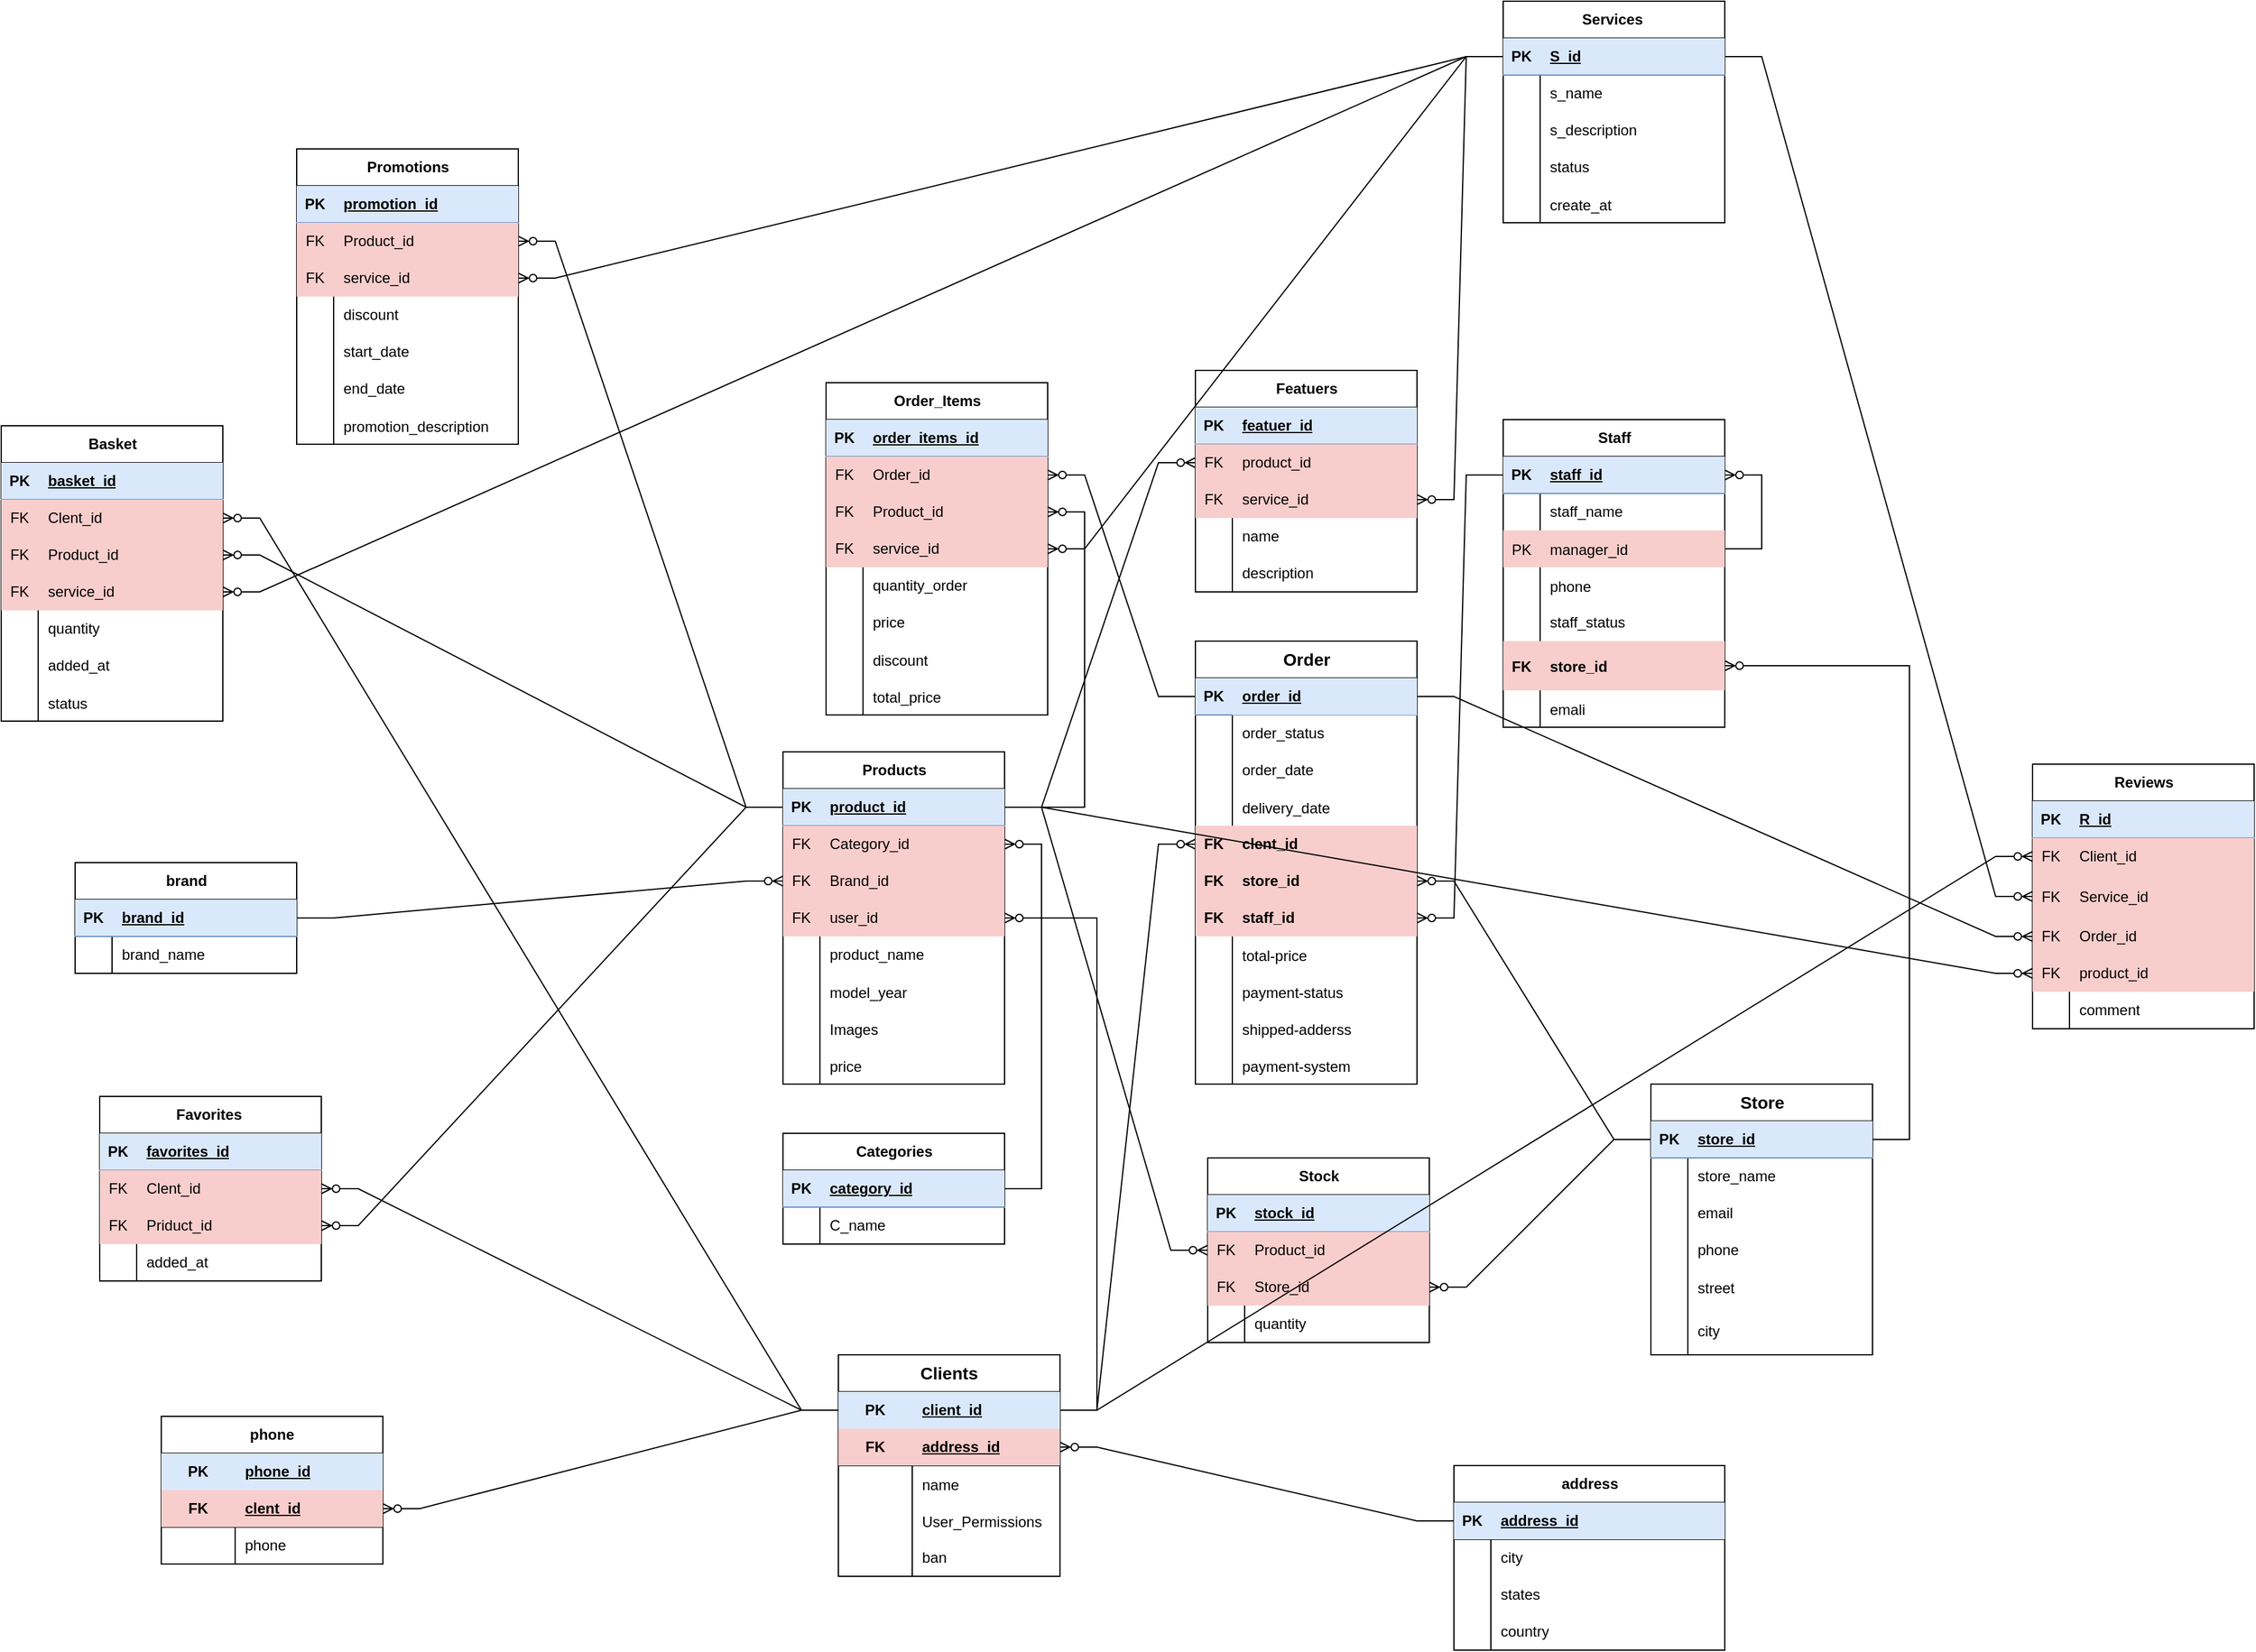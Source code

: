 <mxfile version="26.2.2">
  <diagram name="Page-1" id="zFxxOJdJe8V_3VL8iux7">
    <mxGraphModel dx="4210" dy="2385" grid="1" gridSize="10" guides="1" tooltips="1" connect="1" arrows="1" fold="1" page="0" pageScale="1" pageWidth="850" pageHeight="1100" background="none" math="0" shadow="0">
      <root>
        <mxCell id="0" />
        <mxCell id="1" parent="0" />
        <mxCell id="1csSQQ8nAlI6d5LrPPRQ-17" value="address" style="shape=table;startSize=30;container=1;collapsible=1;childLayout=tableLayout;fixedRows=1;rowLines=0;fontStyle=1;align=center;resizeLast=1;html=1;movable=1;resizable=1;rotatable=1;deletable=1;editable=1;locked=0;connectable=1;" parent="1" vertex="1">
          <mxGeometry x="-230" y="540" width="220" height="150" as="geometry" />
        </mxCell>
        <mxCell id="1csSQQ8nAlI6d5LrPPRQ-18" value="" style="shape=tableRow;horizontal=0;startSize=0;swimlaneHead=0;swimlaneBody=0;fillColor=none;collapsible=0;dropTarget=0;points=[[0,0.5],[1,0.5]];portConstraint=eastwest;top=0;left=0;right=0;bottom=1;" parent="1csSQQ8nAlI6d5LrPPRQ-17" vertex="1">
          <mxGeometry y="30" width="220" height="30" as="geometry" />
        </mxCell>
        <mxCell id="1csSQQ8nAlI6d5LrPPRQ-19" value="PK" style="shape=partialRectangle;connectable=0;fillColor=#dae8fc;top=0;left=0;bottom=0;right=0;fontStyle=1;overflow=hidden;whiteSpace=wrap;html=1;strokeColor=#6c8ebf;" parent="1csSQQ8nAlI6d5LrPPRQ-18" vertex="1">
          <mxGeometry width="30" height="30" as="geometry">
            <mxRectangle width="30" height="30" as="alternateBounds" />
          </mxGeometry>
        </mxCell>
        <mxCell id="1csSQQ8nAlI6d5LrPPRQ-20" value="address_id" style="shape=partialRectangle;connectable=0;fillColor=#dae8fc;top=0;left=0;bottom=0;right=0;align=left;spacingLeft=6;fontStyle=5;overflow=hidden;whiteSpace=wrap;html=1;strokeColor=#6c8ebf;" parent="1csSQQ8nAlI6d5LrPPRQ-18" vertex="1">
          <mxGeometry x="30" width="190" height="30" as="geometry">
            <mxRectangle width="190" height="30" as="alternateBounds" />
          </mxGeometry>
        </mxCell>
        <mxCell id="1csSQQ8nAlI6d5LrPPRQ-21" value="" style="shape=tableRow;horizontal=0;startSize=0;swimlaneHead=0;swimlaneBody=0;fillColor=none;collapsible=0;dropTarget=0;points=[[0,0.5],[1,0.5]];portConstraint=eastwest;top=0;left=0;right=0;bottom=0;" parent="1csSQQ8nAlI6d5LrPPRQ-17" vertex="1">
          <mxGeometry y="60" width="220" height="30" as="geometry" />
        </mxCell>
        <mxCell id="1csSQQ8nAlI6d5LrPPRQ-22" value="" style="shape=partialRectangle;connectable=0;fillColor=none;top=0;left=0;bottom=0;right=0;editable=1;overflow=hidden;whiteSpace=wrap;html=1;" parent="1csSQQ8nAlI6d5LrPPRQ-21" vertex="1">
          <mxGeometry width="30" height="30" as="geometry">
            <mxRectangle width="30" height="30" as="alternateBounds" />
          </mxGeometry>
        </mxCell>
        <mxCell id="1csSQQ8nAlI6d5LrPPRQ-23" value="city" style="shape=partialRectangle;connectable=0;fillColor=none;top=0;left=0;bottom=0;right=0;align=left;spacingLeft=6;overflow=hidden;whiteSpace=wrap;html=1;" parent="1csSQQ8nAlI6d5LrPPRQ-21" vertex="1">
          <mxGeometry x="30" width="190" height="30" as="geometry">
            <mxRectangle width="190" height="30" as="alternateBounds" />
          </mxGeometry>
        </mxCell>
        <mxCell id="1csSQQ8nAlI6d5LrPPRQ-24" value="" style="shape=tableRow;horizontal=0;startSize=0;swimlaneHead=0;swimlaneBody=0;fillColor=none;collapsible=0;dropTarget=0;points=[[0,0.5],[1,0.5]];portConstraint=eastwest;top=0;left=0;right=0;bottom=0;" parent="1csSQQ8nAlI6d5LrPPRQ-17" vertex="1">
          <mxGeometry y="90" width="220" height="30" as="geometry" />
        </mxCell>
        <mxCell id="1csSQQ8nAlI6d5LrPPRQ-25" value="" style="shape=partialRectangle;connectable=0;fillColor=none;top=0;left=0;bottom=0;right=0;editable=1;overflow=hidden;whiteSpace=wrap;html=1;" parent="1csSQQ8nAlI6d5LrPPRQ-24" vertex="1">
          <mxGeometry width="30" height="30" as="geometry">
            <mxRectangle width="30" height="30" as="alternateBounds" />
          </mxGeometry>
        </mxCell>
        <mxCell id="1csSQQ8nAlI6d5LrPPRQ-26" value="states" style="shape=partialRectangle;connectable=0;fillColor=none;top=0;left=0;bottom=0;right=0;align=left;spacingLeft=6;overflow=hidden;whiteSpace=wrap;html=1;" parent="1csSQQ8nAlI6d5LrPPRQ-24" vertex="1">
          <mxGeometry x="30" width="190" height="30" as="geometry">
            <mxRectangle width="190" height="30" as="alternateBounds" />
          </mxGeometry>
        </mxCell>
        <mxCell id="1csSQQ8nAlI6d5LrPPRQ-27" value="" style="shape=tableRow;horizontal=0;startSize=0;swimlaneHead=0;swimlaneBody=0;fillColor=none;collapsible=0;dropTarget=0;points=[[0,0.5],[1,0.5]];portConstraint=eastwest;top=0;left=0;right=0;bottom=0;" parent="1csSQQ8nAlI6d5LrPPRQ-17" vertex="1">
          <mxGeometry y="120" width="220" height="30" as="geometry" />
        </mxCell>
        <mxCell id="1csSQQ8nAlI6d5LrPPRQ-28" value="" style="shape=partialRectangle;connectable=0;fillColor=none;top=0;left=0;bottom=0;right=0;editable=1;overflow=hidden;whiteSpace=wrap;html=1;" parent="1csSQQ8nAlI6d5LrPPRQ-27" vertex="1">
          <mxGeometry width="30" height="30" as="geometry">
            <mxRectangle width="30" height="30" as="alternateBounds" />
          </mxGeometry>
        </mxCell>
        <mxCell id="1csSQQ8nAlI6d5LrPPRQ-29" value="country" style="shape=partialRectangle;connectable=0;fillColor=none;top=0;left=0;bottom=0;right=0;align=left;spacingLeft=6;overflow=hidden;whiteSpace=wrap;html=1;" parent="1csSQQ8nAlI6d5LrPPRQ-27" vertex="1">
          <mxGeometry x="30" width="190" height="30" as="geometry">
            <mxRectangle width="190" height="30" as="alternateBounds" />
          </mxGeometry>
        </mxCell>
        <mxCell id="1csSQQ8nAlI6d5LrPPRQ-46" value="" style="edgeStyle=entityRelationEdgeStyle;fontSize=12;html=1;endArrow=ERzeroToMany;endFill=1;rounded=0;movable=0;resizable=0;rotatable=0;deletable=0;editable=0;locked=1;connectable=0;" parent="1" source="1csSQQ8nAlI6d5LrPPRQ-18" target="1csSQQ8nAlI6d5LrPPRQ-37" edge="1">
          <mxGeometry width="100" height="100" relative="1" as="geometry">
            <mxPoint x="-490" y="140" as="sourcePoint" />
            <mxPoint x="-310" y="-160" as="targetPoint" />
            <Array as="points">
              <mxPoint x="-400" y="-180" />
            </Array>
          </mxGeometry>
        </mxCell>
        <mxCell id="1csSQQ8nAlI6d5LrPPRQ-33" value="&lt;h3&gt;Clients&lt;/h3&gt;" style="shape=table;startSize=30;container=1;collapsible=1;childLayout=tableLayout;fixedRows=1;rowLines=0;fontStyle=1;align=center;resizeLast=1;html=1;whiteSpace=wrap;movable=1;resizable=1;rotatable=1;deletable=1;editable=1;locked=0;connectable=1;" parent="1" vertex="1">
          <mxGeometry x="-730" y="450" width="180" height="180" as="geometry" />
        </mxCell>
        <mxCell id="1csSQQ8nAlI6d5LrPPRQ-34" value="" style="shape=tableRow;horizontal=0;startSize=0;swimlaneHead=0;swimlaneBody=0;fillColor=none;collapsible=0;dropTarget=0;points=[[0,0.5],[1,0.5]];portConstraint=eastwest;top=0;left=0;right=0;bottom=0;html=1;" parent="1csSQQ8nAlI6d5LrPPRQ-33" vertex="1">
          <mxGeometry y="30" width="180" height="30" as="geometry" />
        </mxCell>
        <mxCell id="1csSQQ8nAlI6d5LrPPRQ-35" value="PK" style="shape=partialRectangle;connectable=0;fillColor=#dae8fc;top=0;left=0;bottom=0;right=0;fontStyle=1;overflow=hidden;html=1;whiteSpace=wrap;strokeColor=#6c8ebf;" parent="1csSQQ8nAlI6d5LrPPRQ-34" vertex="1">
          <mxGeometry width="60" height="30" as="geometry">
            <mxRectangle width="60" height="30" as="alternateBounds" />
          </mxGeometry>
        </mxCell>
        <mxCell id="1csSQQ8nAlI6d5LrPPRQ-36" value="client_id" style="shape=partialRectangle;connectable=0;fillColor=#dae8fc;top=0;left=0;bottom=0;right=0;align=left;spacingLeft=6;fontStyle=5;overflow=hidden;html=1;whiteSpace=wrap;strokeColor=#6c8ebf;" parent="1csSQQ8nAlI6d5LrPPRQ-34" vertex="1">
          <mxGeometry x="60" width="120" height="30" as="geometry">
            <mxRectangle width="120" height="30" as="alternateBounds" />
          </mxGeometry>
        </mxCell>
        <mxCell id="1csSQQ8nAlI6d5LrPPRQ-37" value="" style="shape=tableRow;horizontal=0;startSize=0;swimlaneHead=0;swimlaneBody=0;fillColor=none;collapsible=0;dropTarget=0;points=[[0,0.5],[1,0.5]];portConstraint=eastwest;top=0;left=0;right=0;bottom=1;html=1;" parent="1csSQQ8nAlI6d5LrPPRQ-33" vertex="1">
          <mxGeometry y="60" width="180" height="30" as="geometry" />
        </mxCell>
        <mxCell id="1csSQQ8nAlI6d5LrPPRQ-38" value="FK" style="shape=partialRectangle;connectable=0;fillColor=#f8cecc;top=0;left=0;bottom=0;right=0;fontStyle=1;overflow=hidden;html=1;whiteSpace=wrap;strokeColor=#b85450;" parent="1csSQQ8nAlI6d5LrPPRQ-37" vertex="1">
          <mxGeometry width="60" height="30" as="geometry">
            <mxRectangle width="60" height="30" as="alternateBounds" />
          </mxGeometry>
        </mxCell>
        <mxCell id="1csSQQ8nAlI6d5LrPPRQ-39" value="address_id" style="shape=partialRectangle;connectable=0;fillColor=#f8cecc;top=0;left=0;bottom=0;right=0;align=left;spacingLeft=6;fontStyle=5;overflow=hidden;html=1;whiteSpace=wrap;strokeColor=#b85450;" parent="1csSQQ8nAlI6d5LrPPRQ-37" vertex="1">
          <mxGeometry x="60" width="120" height="30" as="geometry">
            <mxRectangle width="120" height="30" as="alternateBounds" />
          </mxGeometry>
        </mxCell>
        <mxCell id="1csSQQ8nAlI6d5LrPPRQ-54" value="" style="shape=tableRow;horizontal=0;startSize=0;swimlaneHead=0;swimlaneBody=0;fillColor=none;collapsible=0;dropTarget=0;points=[[0,0.5],[1,0.5]];portConstraint=eastwest;top=0;left=0;right=0;bottom=0;" parent="1csSQQ8nAlI6d5LrPPRQ-33" vertex="1">
          <mxGeometry y="90" width="180" height="30" as="geometry" />
        </mxCell>
        <mxCell id="1csSQQ8nAlI6d5LrPPRQ-55" value="" style="shape=partialRectangle;connectable=0;fillColor=none;top=0;left=0;bottom=0;right=0;editable=1;overflow=hidden;" parent="1csSQQ8nAlI6d5LrPPRQ-54" vertex="1">
          <mxGeometry width="60" height="30" as="geometry">
            <mxRectangle width="60" height="30" as="alternateBounds" />
          </mxGeometry>
        </mxCell>
        <mxCell id="1csSQQ8nAlI6d5LrPPRQ-56" value="name" style="shape=partialRectangle;connectable=0;fillColor=none;top=0;left=0;bottom=0;right=0;align=left;spacingLeft=6;overflow=hidden;" parent="1csSQQ8nAlI6d5LrPPRQ-54" vertex="1">
          <mxGeometry x="60" width="120" height="30" as="geometry">
            <mxRectangle width="120" height="30" as="alternateBounds" />
          </mxGeometry>
        </mxCell>
        <mxCell id="1csSQQ8nAlI6d5LrPPRQ-50" value="" style="shape=tableRow;horizontal=0;startSize=0;swimlaneHead=0;swimlaneBody=0;fillColor=none;collapsible=0;dropTarget=0;points=[[0,0.5],[1,0.5]];portConstraint=eastwest;top=0;left=0;right=0;bottom=0;" parent="1csSQQ8nAlI6d5LrPPRQ-33" vertex="1">
          <mxGeometry y="120" width="180" height="30" as="geometry" />
        </mxCell>
        <mxCell id="1csSQQ8nAlI6d5LrPPRQ-51" value="" style="shape=partialRectangle;connectable=0;fillColor=none;top=0;left=0;bottom=0;right=0;editable=1;overflow=hidden;" parent="1csSQQ8nAlI6d5LrPPRQ-50" vertex="1">
          <mxGeometry width="60" height="30" as="geometry">
            <mxRectangle width="60" height="30" as="alternateBounds" />
          </mxGeometry>
        </mxCell>
        <mxCell id="1csSQQ8nAlI6d5LrPPRQ-52" value="User_Permissions" style="shape=partialRectangle;connectable=0;fillColor=none;top=0;left=0;bottom=0;right=0;align=left;spacingLeft=6;overflow=hidden;" parent="1csSQQ8nAlI6d5LrPPRQ-50" vertex="1">
          <mxGeometry x="60" width="120" height="30" as="geometry">
            <mxRectangle width="120" height="30" as="alternateBounds" />
          </mxGeometry>
        </mxCell>
        <mxCell id="1csSQQ8nAlI6d5LrPPRQ-43" value="" style="shape=tableRow;horizontal=0;startSize=0;swimlaneHead=0;swimlaneBody=0;fillColor=none;collapsible=0;dropTarget=0;points=[[0,0.5],[1,0.5]];portConstraint=eastwest;top=0;left=0;right=0;bottom=0;html=1;" parent="1csSQQ8nAlI6d5LrPPRQ-33" vertex="1">
          <mxGeometry y="150" width="180" height="30" as="geometry" />
        </mxCell>
        <mxCell id="1csSQQ8nAlI6d5LrPPRQ-44" value="" style="shape=partialRectangle;connectable=0;fillColor=none;top=0;left=0;bottom=0;right=0;editable=1;overflow=hidden;html=1;whiteSpace=wrap;" parent="1csSQQ8nAlI6d5LrPPRQ-43" vertex="1">
          <mxGeometry width="60" height="30" as="geometry">
            <mxRectangle width="60" height="30" as="alternateBounds" />
          </mxGeometry>
        </mxCell>
        <mxCell id="1csSQQ8nAlI6d5LrPPRQ-45" value="ban" style="shape=partialRectangle;connectable=0;fillColor=none;top=0;left=0;bottom=0;right=0;align=left;spacingLeft=6;overflow=hidden;html=1;whiteSpace=wrap;" parent="1csSQQ8nAlI6d5LrPPRQ-43" vertex="1">
          <mxGeometry x="60" width="120" height="30" as="geometry">
            <mxRectangle width="120" height="30" as="alternateBounds" />
          </mxGeometry>
        </mxCell>
        <mxCell id="1csSQQ8nAlI6d5LrPPRQ-61" value="phone" style="shape=table;startSize=30;container=1;collapsible=1;childLayout=tableLayout;fixedRows=1;rowLines=0;fontStyle=1;align=center;resizeLast=1;html=1;whiteSpace=wrap;movable=1;resizable=1;rotatable=1;deletable=1;editable=1;locked=0;connectable=1;" parent="1" vertex="1">
          <mxGeometry x="-1280" y="500" width="180" height="120" as="geometry" />
        </mxCell>
        <mxCell id="1csSQQ8nAlI6d5LrPPRQ-62" value="" style="shape=tableRow;horizontal=0;startSize=0;swimlaneHead=0;swimlaneBody=0;fillColor=none;collapsible=0;dropTarget=0;points=[[0,0.5],[1,0.5]];portConstraint=eastwest;top=0;left=0;right=0;bottom=0;html=1;" parent="1csSQQ8nAlI6d5LrPPRQ-61" vertex="1">
          <mxGeometry y="30" width="180" height="30" as="geometry" />
        </mxCell>
        <mxCell id="1csSQQ8nAlI6d5LrPPRQ-63" value="PK" style="shape=partialRectangle;connectable=0;fillColor=#dae8fc;top=0;left=0;bottom=0;right=0;fontStyle=1;overflow=hidden;html=1;whiteSpace=wrap;strokeColor=#6c8ebf;" parent="1csSQQ8nAlI6d5LrPPRQ-62" vertex="1">
          <mxGeometry width="60" height="30" as="geometry">
            <mxRectangle width="60" height="30" as="alternateBounds" />
          </mxGeometry>
        </mxCell>
        <mxCell id="1csSQQ8nAlI6d5LrPPRQ-64" value="phone_id" style="shape=partialRectangle;connectable=0;fillColor=#dae8fc;top=0;left=0;bottom=0;right=0;align=left;spacingLeft=6;fontStyle=5;overflow=hidden;html=1;whiteSpace=wrap;strokeColor=#6c8ebf;" parent="1csSQQ8nAlI6d5LrPPRQ-62" vertex="1">
          <mxGeometry x="60" width="120" height="30" as="geometry">
            <mxRectangle width="120" height="30" as="alternateBounds" />
          </mxGeometry>
        </mxCell>
        <mxCell id="1csSQQ8nAlI6d5LrPPRQ-65" value="" style="shape=tableRow;horizontal=0;startSize=0;swimlaneHead=0;swimlaneBody=0;fillColor=none;collapsible=0;dropTarget=0;points=[[0,0.5],[1,0.5]];portConstraint=eastwest;top=0;left=0;right=0;bottom=1;html=1;" parent="1csSQQ8nAlI6d5LrPPRQ-61" vertex="1">
          <mxGeometry y="60" width="180" height="30" as="geometry" />
        </mxCell>
        <mxCell id="1csSQQ8nAlI6d5LrPPRQ-66" value="FK" style="shape=partialRectangle;connectable=0;fillColor=#f8cecc;top=0;left=0;bottom=0;right=0;fontStyle=1;overflow=hidden;html=1;whiteSpace=wrap;strokeColor=#b85450;" parent="1csSQQ8nAlI6d5LrPPRQ-65" vertex="1">
          <mxGeometry width="60" height="30" as="geometry">
            <mxRectangle width="60" height="30" as="alternateBounds" />
          </mxGeometry>
        </mxCell>
        <mxCell id="1csSQQ8nAlI6d5LrPPRQ-67" value="clent_id" style="shape=partialRectangle;connectable=0;fillColor=#f8cecc;top=0;left=0;bottom=0;right=0;align=left;spacingLeft=6;fontStyle=5;overflow=hidden;html=1;whiteSpace=wrap;strokeColor=#b85450;" parent="1csSQQ8nAlI6d5LrPPRQ-65" vertex="1">
          <mxGeometry x="60" width="120" height="30" as="geometry">
            <mxRectangle width="120" height="30" as="alternateBounds" />
          </mxGeometry>
        </mxCell>
        <mxCell id="1csSQQ8nAlI6d5LrPPRQ-68" value="" style="shape=tableRow;horizontal=0;startSize=0;swimlaneHead=0;swimlaneBody=0;fillColor=none;collapsible=0;dropTarget=0;points=[[0,0.5],[1,0.5]];portConstraint=eastwest;top=0;left=0;right=0;bottom=0;html=1;" parent="1csSQQ8nAlI6d5LrPPRQ-61" vertex="1">
          <mxGeometry y="90" width="180" height="30" as="geometry" />
        </mxCell>
        <mxCell id="1csSQQ8nAlI6d5LrPPRQ-69" value="" style="shape=partialRectangle;connectable=0;fillColor=none;top=0;left=0;bottom=0;right=0;editable=1;overflow=hidden;html=1;whiteSpace=wrap;" parent="1csSQQ8nAlI6d5LrPPRQ-68" vertex="1">
          <mxGeometry width="60" height="30" as="geometry">
            <mxRectangle width="60" height="30" as="alternateBounds" />
          </mxGeometry>
        </mxCell>
        <mxCell id="1csSQQ8nAlI6d5LrPPRQ-70" value="phone" style="shape=partialRectangle;connectable=0;fillColor=none;top=0;left=0;bottom=0;right=0;align=left;spacingLeft=6;overflow=hidden;html=1;whiteSpace=wrap;" parent="1csSQQ8nAlI6d5LrPPRQ-68" vertex="1">
          <mxGeometry x="60" width="120" height="30" as="geometry">
            <mxRectangle width="120" height="30" as="alternateBounds" />
          </mxGeometry>
        </mxCell>
        <mxCell id="1csSQQ8nAlI6d5LrPPRQ-74" value="" style="edgeStyle=entityRelationEdgeStyle;fontSize=12;html=1;endArrow=ERzeroToMany;endFill=1;rounded=0;movable=0;resizable=0;rotatable=0;deletable=0;editable=0;locked=1;connectable=0;" parent="1" source="1csSQQ8nAlI6d5LrPPRQ-34" target="1csSQQ8nAlI6d5LrPPRQ-65" edge="1">
          <mxGeometry width="100" height="100" relative="1" as="geometry">
            <mxPoint x="-400" y="30" as="sourcePoint" />
            <mxPoint x="-300" y="-70" as="targetPoint" />
          </mxGeometry>
        </mxCell>
        <mxCell id="iqq_JIf5we2sCBFQcWLj-32" value="" style="edgeStyle=entityRelationEdgeStyle;fontSize=12;html=1;endArrow=ERzeroToMany;endFill=1;rounded=0;movable=0;resizable=0;rotatable=0;deletable=0;editable=0;locked=1;connectable=0;" parent="1" source="1csSQQ8nAlI6d5LrPPRQ-34" target="iqq_JIf5we2sCBFQcWLj-76" edge="1">
          <mxGeometry width="100" height="100" relative="1" as="geometry">
            <mxPoint x="-430" y="320" as="sourcePoint" />
            <mxPoint x="-380" y="85" as="targetPoint" />
          </mxGeometry>
        </mxCell>
        <mxCell id="iqq_JIf5we2sCBFQcWLj-57" value="&lt;h3 style=&quot;text-wrap-mode: wrap;&quot;&gt;Order&lt;/h3&gt;" style="shape=table;startSize=30;container=1;collapsible=1;childLayout=tableLayout;fixedRows=1;rowLines=0;fontStyle=1;align=center;resizeLast=1;html=1;movable=1;resizable=1;rotatable=1;deletable=1;editable=1;locked=0;connectable=1;" parent="1" vertex="1">
          <mxGeometry x="-440" y="-130" width="180" height="360" as="geometry" />
        </mxCell>
        <mxCell id="iqq_JIf5we2sCBFQcWLj-58" value="" style="shape=tableRow;horizontal=0;startSize=0;swimlaneHead=0;swimlaneBody=0;fillColor=#dae8fc;collapsible=0;dropTarget=0;points=[[0,0.5],[1,0.5]];portConstraint=eastwest;top=0;left=0;right=0;bottom=1;strokeColor=#6c8ebf;" parent="iqq_JIf5we2sCBFQcWLj-57" vertex="1">
          <mxGeometry y="30" width="180" height="30" as="geometry" />
        </mxCell>
        <mxCell id="iqq_JIf5we2sCBFQcWLj-59" value="PK" style="shape=partialRectangle;connectable=0;fillColor=none;top=0;left=0;bottom=0;right=0;fontStyle=1;overflow=hidden;whiteSpace=wrap;html=1;" parent="iqq_JIf5we2sCBFQcWLj-58" vertex="1">
          <mxGeometry width="30" height="30" as="geometry">
            <mxRectangle width="30" height="30" as="alternateBounds" />
          </mxGeometry>
        </mxCell>
        <mxCell id="iqq_JIf5we2sCBFQcWLj-60" value="order_id" style="shape=partialRectangle;connectable=0;fillColor=#dae8fc;top=0;left=0;bottom=0;right=0;align=left;spacingLeft=6;fontStyle=5;overflow=hidden;whiteSpace=wrap;html=1;strokeColor=#6c8ebf;" parent="iqq_JIf5we2sCBFQcWLj-58" vertex="1">
          <mxGeometry x="30" width="150" height="30" as="geometry">
            <mxRectangle width="150" height="30" as="alternateBounds" />
          </mxGeometry>
        </mxCell>
        <mxCell id="iqq_JIf5we2sCBFQcWLj-61" value="" style="shape=tableRow;horizontal=0;startSize=0;swimlaneHead=0;swimlaneBody=0;fillColor=none;collapsible=0;dropTarget=0;points=[[0,0.5],[1,0.5]];portConstraint=eastwest;top=0;left=0;right=0;bottom=0;" parent="iqq_JIf5we2sCBFQcWLj-57" vertex="1">
          <mxGeometry y="60" width="180" height="30" as="geometry" />
        </mxCell>
        <mxCell id="iqq_JIf5we2sCBFQcWLj-62" value="" style="shape=partialRectangle;connectable=0;fillColor=none;top=0;left=0;bottom=0;right=0;editable=1;overflow=hidden;whiteSpace=wrap;html=1;" parent="iqq_JIf5we2sCBFQcWLj-61" vertex="1">
          <mxGeometry width="30" height="30" as="geometry">
            <mxRectangle width="30" height="30" as="alternateBounds" />
          </mxGeometry>
        </mxCell>
        <mxCell id="iqq_JIf5we2sCBFQcWLj-63" value="order_status" style="shape=partialRectangle;connectable=0;fillColor=none;top=0;left=0;bottom=0;right=0;align=left;spacingLeft=6;overflow=hidden;whiteSpace=wrap;html=1;" parent="iqq_JIf5we2sCBFQcWLj-61" vertex="1">
          <mxGeometry x="30" width="150" height="30" as="geometry">
            <mxRectangle width="150" height="30" as="alternateBounds" />
          </mxGeometry>
        </mxCell>
        <mxCell id="iqq_JIf5we2sCBFQcWLj-64" value="" style="shape=tableRow;horizontal=0;startSize=0;swimlaneHead=0;swimlaneBody=0;fillColor=none;collapsible=0;dropTarget=0;points=[[0,0.5],[1,0.5]];portConstraint=eastwest;top=0;left=0;right=0;bottom=0;" parent="iqq_JIf5we2sCBFQcWLj-57" vertex="1">
          <mxGeometry y="90" width="180" height="30" as="geometry" />
        </mxCell>
        <mxCell id="iqq_JIf5we2sCBFQcWLj-65" value="" style="shape=partialRectangle;connectable=0;fillColor=none;top=0;left=0;bottom=0;right=0;editable=1;overflow=hidden;whiteSpace=wrap;html=1;" parent="iqq_JIf5we2sCBFQcWLj-64" vertex="1">
          <mxGeometry width="30" height="30" as="geometry">
            <mxRectangle width="30" height="30" as="alternateBounds" />
          </mxGeometry>
        </mxCell>
        <mxCell id="iqq_JIf5we2sCBFQcWLj-66" value="order_date" style="shape=partialRectangle;connectable=0;fillColor=none;top=0;left=0;bottom=0;right=0;align=left;spacingLeft=6;overflow=hidden;whiteSpace=wrap;html=1;" parent="iqq_JIf5we2sCBFQcWLj-64" vertex="1">
          <mxGeometry x="30" width="150" height="30" as="geometry">
            <mxRectangle width="150" height="30" as="alternateBounds" />
          </mxGeometry>
        </mxCell>
        <mxCell id="iqq_JIf5we2sCBFQcWLj-70" value="" style="shape=tableRow;horizontal=0;startSize=0;swimlaneHead=0;swimlaneBody=0;fillColor=none;collapsible=0;dropTarget=0;points=[[0,0.5],[1,0.5]];portConstraint=eastwest;top=0;left=0;right=0;bottom=0;" parent="iqq_JIf5we2sCBFQcWLj-57" vertex="1">
          <mxGeometry y="120" width="180" height="30" as="geometry" />
        </mxCell>
        <mxCell id="iqq_JIf5we2sCBFQcWLj-71" value="" style="shape=partialRectangle;connectable=0;fillColor=none;top=0;left=0;bottom=0;right=0;editable=1;overflow=hidden;" parent="iqq_JIf5we2sCBFQcWLj-70" vertex="1">
          <mxGeometry width="30" height="30" as="geometry">
            <mxRectangle width="30" height="30" as="alternateBounds" />
          </mxGeometry>
        </mxCell>
        <mxCell id="iqq_JIf5we2sCBFQcWLj-72" value="delivery_date" style="shape=partialRectangle;connectable=0;fillColor=none;top=0;left=0;bottom=0;right=0;align=left;spacingLeft=6;overflow=hidden;" parent="iqq_JIf5we2sCBFQcWLj-70" vertex="1">
          <mxGeometry x="30" width="150" height="30" as="geometry">
            <mxRectangle width="150" height="30" as="alternateBounds" />
          </mxGeometry>
        </mxCell>
        <mxCell id="iqq_JIf5we2sCBFQcWLj-76" value="" style="shape=tableRow;horizontal=0;startSize=0;swimlaneHead=0;swimlaneBody=0;fillColor=#f8cecc;collapsible=0;dropTarget=0;points=[[0,0.5],[1,0.5]];portConstraint=eastwest;top=0;left=0;right=0;bottom=0;strokeColor=#b85450;" parent="iqq_JIf5we2sCBFQcWLj-57" vertex="1">
          <mxGeometry y="150" width="180" height="30" as="geometry" />
        </mxCell>
        <mxCell id="iqq_JIf5we2sCBFQcWLj-77" value="&lt;b&gt;FK&lt;/b&gt;" style="shape=partialRectangle;connectable=0;fillColor=none;top=0;left=0;bottom=0;right=0;fontStyle=0;overflow=hidden;whiteSpace=wrap;html=1;" parent="iqq_JIf5we2sCBFQcWLj-76" vertex="1">
          <mxGeometry width="30" height="30" as="geometry">
            <mxRectangle width="30" height="30" as="alternateBounds" />
          </mxGeometry>
        </mxCell>
        <mxCell id="iqq_JIf5we2sCBFQcWLj-78" value="&lt;b&gt;clent_id&lt;/b&gt;" style="shape=partialRectangle;connectable=0;fillColor=none;top=0;left=0;bottom=0;right=0;align=left;spacingLeft=6;fontStyle=0;overflow=hidden;whiteSpace=wrap;html=1;" parent="iqq_JIf5we2sCBFQcWLj-76" vertex="1">
          <mxGeometry x="30" width="150" height="30" as="geometry">
            <mxRectangle width="150" height="30" as="alternateBounds" />
          </mxGeometry>
        </mxCell>
        <mxCell id="iqq_JIf5we2sCBFQcWLj-73" value="" style="shape=tableRow;horizontal=0;startSize=0;swimlaneHead=0;swimlaneBody=0;fillColor=#f8cecc;collapsible=0;dropTarget=0;points=[[0,0.5],[1,0.5]];portConstraint=eastwest;top=0;left=0;right=0;bottom=0;strokeColor=#b85450;" parent="iqq_JIf5we2sCBFQcWLj-57" vertex="1">
          <mxGeometry y="180" width="180" height="30" as="geometry" />
        </mxCell>
        <mxCell id="iqq_JIf5we2sCBFQcWLj-74" value="&lt;b&gt;FK&lt;/b&gt;" style="shape=partialRectangle;connectable=0;fillColor=none;top=0;left=0;bottom=0;right=0;fontStyle=0;overflow=hidden;whiteSpace=wrap;html=1;" parent="iqq_JIf5we2sCBFQcWLj-73" vertex="1">
          <mxGeometry width="30" height="30" as="geometry">
            <mxRectangle width="30" height="30" as="alternateBounds" />
          </mxGeometry>
        </mxCell>
        <mxCell id="iqq_JIf5we2sCBFQcWLj-75" value="&lt;b&gt;store_id&lt;/b&gt;" style="shape=partialRectangle;connectable=0;fillColor=none;top=0;left=0;bottom=0;right=0;align=left;spacingLeft=6;fontStyle=0;overflow=hidden;whiteSpace=wrap;html=1;shadow=0;verticalAlign=middle;" parent="iqq_JIf5we2sCBFQcWLj-73" vertex="1">
          <mxGeometry x="30" width="150" height="30" as="geometry">
            <mxRectangle width="150" height="30" as="alternateBounds" />
          </mxGeometry>
        </mxCell>
        <mxCell id="iqq_JIf5we2sCBFQcWLj-79" value="" style="shape=tableRow;horizontal=0;startSize=0;swimlaneHead=0;swimlaneBody=0;fillColor=#f8cecc;collapsible=0;dropTarget=0;points=[[0,0.5],[1,0.5]];portConstraint=eastwest;top=0;left=0;right=0;bottom=0;strokeColor=#b85450;" parent="iqq_JIf5we2sCBFQcWLj-57" vertex="1">
          <mxGeometry y="210" width="180" height="30" as="geometry" />
        </mxCell>
        <mxCell id="iqq_JIf5we2sCBFQcWLj-80" value="&lt;b&gt;FK&lt;/b&gt;" style="shape=partialRectangle;connectable=0;fillColor=none;top=0;left=0;bottom=0;right=0;fontStyle=0;overflow=hidden;whiteSpace=wrap;html=1;" parent="iqq_JIf5we2sCBFQcWLj-79" vertex="1">
          <mxGeometry width="30" height="30" as="geometry">
            <mxRectangle width="30" height="30" as="alternateBounds" />
          </mxGeometry>
        </mxCell>
        <mxCell id="iqq_JIf5we2sCBFQcWLj-81" value="&lt;b&gt;staff_id&lt;/b&gt;" style="shape=partialRectangle;connectable=0;fillColor=none;top=0;left=0;bottom=0;right=0;align=left;spacingLeft=6;fontStyle=0;overflow=hidden;whiteSpace=wrap;html=1;" parent="iqq_JIf5we2sCBFQcWLj-79" vertex="1">
          <mxGeometry x="30" width="150" height="30" as="geometry">
            <mxRectangle width="150" height="30" as="alternateBounds" />
          </mxGeometry>
        </mxCell>
        <mxCell id="Jfvl8fKgz3qT89-y-cAG-153" value="" style="shape=tableRow;horizontal=0;startSize=0;swimlaneHead=0;swimlaneBody=0;fillColor=none;collapsible=0;dropTarget=0;points=[[0,0.5],[1,0.5]];portConstraint=eastwest;top=0;left=0;right=0;bottom=0;" parent="iqq_JIf5we2sCBFQcWLj-57" vertex="1">
          <mxGeometry y="240" width="180" height="30" as="geometry" />
        </mxCell>
        <mxCell id="Jfvl8fKgz3qT89-y-cAG-154" value="" style="shape=partialRectangle;connectable=0;fillColor=none;top=0;left=0;bottom=0;right=0;editable=1;overflow=hidden;" parent="Jfvl8fKgz3qT89-y-cAG-153" vertex="1">
          <mxGeometry width="30" height="30" as="geometry">
            <mxRectangle width="30" height="30" as="alternateBounds" />
          </mxGeometry>
        </mxCell>
        <mxCell id="Jfvl8fKgz3qT89-y-cAG-155" value="total-price" style="shape=partialRectangle;connectable=0;fillColor=none;top=0;left=0;bottom=0;right=0;align=left;spacingLeft=6;overflow=hidden;" parent="Jfvl8fKgz3qT89-y-cAG-153" vertex="1">
          <mxGeometry x="30" width="150" height="30" as="geometry">
            <mxRectangle width="150" height="30" as="alternateBounds" />
          </mxGeometry>
        </mxCell>
        <mxCell id="Jfvl8fKgz3qT89-y-cAG-176" value="" style="shape=tableRow;horizontal=0;startSize=0;swimlaneHead=0;swimlaneBody=0;fillColor=none;collapsible=0;dropTarget=0;points=[[0,0.5],[1,0.5]];portConstraint=eastwest;top=0;left=0;right=0;bottom=0;" parent="iqq_JIf5we2sCBFQcWLj-57" vertex="1">
          <mxGeometry y="270" width="180" height="30" as="geometry" />
        </mxCell>
        <mxCell id="Jfvl8fKgz3qT89-y-cAG-177" value="" style="shape=partialRectangle;connectable=0;fillColor=none;top=0;left=0;bottom=0;right=0;editable=1;overflow=hidden;" parent="Jfvl8fKgz3qT89-y-cAG-176" vertex="1">
          <mxGeometry width="30" height="30" as="geometry">
            <mxRectangle width="30" height="30" as="alternateBounds" />
          </mxGeometry>
        </mxCell>
        <mxCell id="Jfvl8fKgz3qT89-y-cAG-178" value="payment-status" style="shape=partialRectangle;connectable=0;fillColor=none;top=0;left=0;bottom=0;right=0;align=left;spacingLeft=6;overflow=hidden;" parent="Jfvl8fKgz3qT89-y-cAG-176" vertex="1">
          <mxGeometry x="30" width="150" height="30" as="geometry">
            <mxRectangle width="150" height="30" as="alternateBounds" />
          </mxGeometry>
        </mxCell>
        <mxCell id="Jfvl8fKgz3qT89-y-cAG-179" value="" style="shape=tableRow;horizontal=0;startSize=0;swimlaneHead=0;swimlaneBody=0;fillColor=none;collapsible=0;dropTarget=0;points=[[0,0.5],[1,0.5]];portConstraint=eastwest;top=0;left=0;right=0;bottom=0;" parent="iqq_JIf5we2sCBFQcWLj-57" vertex="1">
          <mxGeometry y="300" width="180" height="30" as="geometry" />
        </mxCell>
        <mxCell id="Jfvl8fKgz3qT89-y-cAG-180" value="" style="shape=partialRectangle;connectable=0;fillColor=none;top=0;left=0;bottom=0;right=0;editable=1;overflow=hidden;" parent="Jfvl8fKgz3qT89-y-cAG-179" vertex="1">
          <mxGeometry width="30" height="30" as="geometry">
            <mxRectangle width="30" height="30" as="alternateBounds" />
          </mxGeometry>
        </mxCell>
        <mxCell id="Jfvl8fKgz3qT89-y-cAG-181" value="shipped-adderss" style="shape=partialRectangle;connectable=0;fillColor=none;top=0;left=0;bottom=0;right=0;align=left;spacingLeft=6;overflow=hidden;" parent="Jfvl8fKgz3qT89-y-cAG-179" vertex="1">
          <mxGeometry x="30" width="150" height="30" as="geometry">
            <mxRectangle width="150" height="30" as="alternateBounds" />
          </mxGeometry>
        </mxCell>
        <mxCell id="Jfvl8fKgz3qT89-y-cAG-182" value="" style="shape=tableRow;horizontal=0;startSize=0;swimlaneHead=0;swimlaneBody=0;fillColor=none;collapsible=0;dropTarget=0;points=[[0,0.5],[1,0.5]];portConstraint=eastwest;top=0;left=0;right=0;bottom=0;" parent="iqq_JIf5we2sCBFQcWLj-57" vertex="1">
          <mxGeometry y="330" width="180" height="30" as="geometry" />
        </mxCell>
        <mxCell id="Jfvl8fKgz3qT89-y-cAG-183" value="" style="shape=partialRectangle;connectable=0;fillColor=none;top=0;left=0;bottom=0;right=0;editable=1;overflow=hidden;" parent="Jfvl8fKgz3qT89-y-cAG-182" vertex="1">
          <mxGeometry width="30" height="30" as="geometry">
            <mxRectangle width="30" height="30" as="alternateBounds" />
          </mxGeometry>
        </mxCell>
        <mxCell id="Jfvl8fKgz3qT89-y-cAG-184" value="payment-system" style="shape=partialRectangle;connectable=0;fillColor=none;top=0;left=0;bottom=0;right=0;align=left;spacingLeft=6;overflow=hidden;" parent="Jfvl8fKgz3qT89-y-cAG-182" vertex="1">
          <mxGeometry x="30" width="150" height="30" as="geometry">
            <mxRectangle width="150" height="30" as="alternateBounds" />
          </mxGeometry>
        </mxCell>
        <mxCell id="iqq_JIf5we2sCBFQcWLj-83" value="Staff" style="shape=table;startSize=30;container=1;collapsible=1;childLayout=tableLayout;fixedRows=1;rowLines=0;fontStyle=1;align=center;resizeLast=1;html=1;movable=0;resizable=0;rotatable=0;deletable=0;editable=0;locked=1;connectable=0;" parent="1" vertex="1">
          <mxGeometry x="-190" y="-310" width="180" height="250" as="geometry" />
        </mxCell>
        <mxCell id="iqq_JIf5we2sCBFQcWLj-84" value="" style="shape=tableRow;horizontal=0;startSize=0;swimlaneHead=0;swimlaneBody=0;fillColor=#dae8fc;collapsible=0;dropTarget=0;points=[[0,0.5],[1,0.5]];portConstraint=eastwest;top=0;left=0;right=0;bottom=1;strokeColor=#6c8ebf;" parent="iqq_JIf5we2sCBFQcWLj-83" vertex="1">
          <mxGeometry y="30" width="180" height="30" as="geometry" />
        </mxCell>
        <mxCell id="iqq_JIf5we2sCBFQcWLj-85" value="PK" style="shape=partialRectangle;connectable=0;fillColor=none;top=0;left=0;bottom=0;right=0;fontStyle=1;overflow=hidden;whiteSpace=wrap;html=1;" parent="iqq_JIf5we2sCBFQcWLj-84" vertex="1">
          <mxGeometry width="30" height="30" as="geometry">
            <mxRectangle width="30" height="30" as="alternateBounds" />
          </mxGeometry>
        </mxCell>
        <mxCell id="iqq_JIf5we2sCBFQcWLj-86" value="staff_id" style="shape=partialRectangle;connectable=0;fillColor=none;top=0;left=0;bottom=0;right=0;align=left;spacingLeft=6;fontStyle=5;overflow=hidden;whiteSpace=wrap;html=1;" parent="iqq_JIf5we2sCBFQcWLj-84" vertex="1">
          <mxGeometry x="30" width="150" height="30" as="geometry">
            <mxRectangle width="150" height="30" as="alternateBounds" />
          </mxGeometry>
        </mxCell>
        <mxCell id="iqq_JIf5we2sCBFQcWLj-87" value="" style="shape=tableRow;horizontal=0;startSize=0;swimlaneHead=0;swimlaneBody=0;fillColor=none;collapsible=0;dropTarget=0;points=[[0,0.5],[1,0.5]];portConstraint=eastwest;top=0;left=0;right=0;bottom=0;" parent="iqq_JIf5we2sCBFQcWLj-83" vertex="1">
          <mxGeometry y="60" width="180" height="30" as="geometry" />
        </mxCell>
        <mxCell id="iqq_JIf5we2sCBFQcWLj-88" value="" style="shape=partialRectangle;connectable=0;fillColor=none;top=0;left=0;bottom=0;right=0;editable=1;overflow=hidden;whiteSpace=wrap;html=1;" parent="iqq_JIf5we2sCBFQcWLj-87" vertex="1">
          <mxGeometry width="30" height="30" as="geometry">
            <mxRectangle width="30" height="30" as="alternateBounds" />
          </mxGeometry>
        </mxCell>
        <mxCell id="iqq_JIf5we2sCBFQcWLj-89" value="staff_name" style="shape=partialRectangle;connectable=0;fillColor=none;top=0;left=0;bottom=0;right=0;align=left;spacingLeft=6;overflow=hidden;whiteSpace=wrap;html=1;" parent="iqq_JIf5we2sCBFQcWLj-87" vertex="1">
          <mxGeometry x="30" width="150" height="30" as="geometry">
            <mxRectangle width="150" height="30" as="alternateBounds" />
          </mxGeometry>
        </mxCell>
        <mxCell id="iqq_JIf5we2sCBFQcWLj-96" value="" style="shape=tableRow;horizontal=0;startSize=0;swimlaneHead=0;swimlaneBody=0;fillColor=#f8cecc;collapsible=0;dropTarget=0;points=[[0,0.5],[1,0.5]];portConstraint=eastwest;top=0;left=0;right=0;bottom=0;strokeColor=#b85450;" parent="iqq_JIf5we2sCBFQcWLj-83" vertex="1">
          <mxGeometry y="90" width="180" height="30" as="geometry" />
        </mxCell>
        <mxCell id="iqq_JIf5we2sCBFQcWLj-97" value="PK" style="shape=partialRectangle;connectable=0;fillColor=none;top=0;left=0;bottom=0;right=0;editable=1;overflow=hidden;" parent="iqq_JIf5we2sCBFQcWLj-96" vertex="1">
          <mxGeometry width="30" height="30" as="geometry">
            <mxRectangle width="30" height="30" as="alternateBounds" />
          </mxGeometry>
        </mxCell>
        <mxCell id="iqq_JIf5we2sCBFQcWLj-98" value="manager_id" style="shape=partialRectangle;connectable=0;fillColor=none;top=0;left=0;bottom=0;right=0;align=left;spacingLeft=6;overflow=hidden;" parent="iqq_JIf5we2sCBFQcWLj-96" vertex="1">
          <mxGeometry x="30" width="150" height="30" as="geometry">
            <mxRectangle width="150" height="30" as="alternateBounds" />
          </mxGeometry>
        </mxCell>
        <mxCell id="iqq_JIf5we2sCBFQcWLj-107" value="" style="shape=tableRow;horizontal=0;startSize=0;swimlaneHead=0;swimlaneBody=0;fillColor=none;collapsible=0;dropTarget=0;points=[[0,0.5],[1,0.5]];portConstraint=eastwest;top=0;left=0;right=0;bottom=0;" parent="iqq_JIf5we2sCBFQcWLj-83" vertex="1">
          <mxGeometry y="120" width="180" height="30" as="geometry" />
        </mxCell>
        <mxCell id="iqq_JIf5we2sCBFQcWLj-108" value="" style="shape=partialRectangle;connectable=0;fillColor=none;top=0;left=0;bottom=0;right=0;editable=1;overflow=hidden;" parent="iqq_JIf5we2sCBFQcWLj-107" vertex="1">
          <mxGeometry width="30" height="30" as="geometry">
            <mxRectangle width="30" height="30" as="alternateBounds" />
          </mxGeometry>
        </mxCell>
        <mxCell id="iqq_JIf5we2sCBFQcWLj-109" value="phone" style="shape=partialRectangle;connectable=0;fillColor=none;top=0;left=0;bottom=0;right=0;align=left;spacingLeft=6;overflow=hidden;" parent="iqq_JIf5we2sCBFQcWLj-107" vertex="1">
          <mxGeometry x="30" width="150" height="30" as="geometry">
            <mxRectangle width="150" height="30" as="alternateBounds" />
          </mxGeometry>
        </mxCell>
        <mxCell id="iqq_JIf5we2sCBFQcWLj-90" value="" style="shape=tableRow;horizontal=0;startSize=0;swimlaneHead=0;swimlaneBody=0;fillColor=none;collapsible=0;dropTarget=0;points=[[0,0.5],[1,0.5]];portConstraint=eastwest;top=0;left=0;right=0;bottom=0;" parent="iqq_JIf5we2sCBFQcWLj-83" vertex="1">
          <mxGeometry y="150" width="180" height="30" as="geometry" />
        </mxCell>
        <mxCell id="iqq_JIf5we2sCBFQcWLj-91" value="" style="shape=partialRectangle;connectable=0;fillColor=none;top=0;left=0;bottom=0;right=0;editable=1;overflow=hidden;whiteSpace=wrap;html=1;" parent="iqq_JIf5we2sCBFQcWLj-90" vertex="1">
          <mxGeometry width="30" height="30" as="geometry">
            <mxRectangle width="30" height="30" as="alternateBounds" />
          </mxGeometry>
        </mxCell>
        <mxCell id="iqq_JIf5we2sCBFQcWLj-92" value="staff_status" style="shape=partialRectangle;connectable=0;fillColor=none;top=0;left=0;bottom=0;right=0;align=left;spacingLeft=6;overflow=hidden;whiteSpace=wrap;html=1;" parent="iqq_JIf5we2sCBFQcWLj-90" vertex="1">
          <mxGeometry x="30" width="150" height="30" as="geometry">
            <mxRectangle width="150" height="30" as="alternateBounds" />
          </mxGeometry>
        </mxCell>
        <mxCell id="iqq_JIf5we2sCBFQcWLj-103" value="" style="shape=tableRow;horizontal=0;startSize=0;swimlaneHead=0;swimlaneBody=0;fillColor=#f8cecc;collapsible=0;dropTarget=0;points=[[0,0.5],[1,0.5]];portConstraint=eastwest;top=0;left=0;right=0;bottom=0;fontStyle=1;strokeColor=#b85450;" parent="iqq_JIf5we2sCBFQcWLj-83" vertex="1">
          <mxGeometry y="180" width="180" height="40" as="geometry" />
        </mxCell>
        <mxCell id="iqq_JIf5we2sCBFQcWLj-104" value="FK" style="shape=partialRectangle;connectable=0;fillColor=none;top=0;left=0;bottom=0;right=0;editable=1;overflow=hidden;fontStyle=1" parent="iqq_JIf5we2sCBFQcWLj-103" vertex="1">
          <mxGeometry width="30" height="40" as="geometry">
            <mxRectangle width="30" height="40" as="alternateBounds" />
          </mxGeometry>
        </mxCell>
        <mxCell id="iqq_JIf5we2sCBFQcWLj-105" value="store_id" style="shape=partialRectangle;connectable=0;fillColor=none;top=0;left=0;bottom=0;right=0;align=left;spacingLeft=6;overflow=hidden;fontStyle=1" parent="iqq_JIf5we2sCBFQcWLj-103" vertex="1">
          <mxGeometry x="30" width="150" height="40" as="geometry">
            <mxRectangle width="150" height="40" as="alternateBounds" />
          </mxGeometry>
        </mxCell>
        <mxCell id="iqq_JIf5we2sCBFQcWLj-110" value="" style="edgeStyle=entityRelationEdgeStyle;fontSize=12;html=1;endArrow=ERzeroToMany;endFill=1;rounded=0;" parent="iqq_JIf5we2sCBFQcWLj-83" source="iqq_JIf5we2sCBFQcWLj-96" target="iqq_JIf5we2sCBFQcWLj-84" edge="1">
          <mxGeometry width="100" height="100" relative="1" as="geometry">
            <mxPoint x="180" y="235" as="sourcePoint" />
            <mxPoint y="165" as="targetPoint" />
          </mxGeometry>
        </mxCell>
        <mxCell id="Jfvl8fKgz3qT89-y-cAG-106" value="" style="shape=tableRow;horizontal=0;startSize=0;swimlaneHead=0;swimlaneBody=0;fillColor=none;collapsible=0;dropTarget=0;points=[[0,0.5],[1,0.5]];portConstraint=eastwest;top=0;left=0;right=0;bottom=0;" parent="iqq_JIf5we2sCBFQcWLj-83" vertex="1">
          <mxGeometry y="220" width="180" height="30" as="geometry" />
        </mxCell>
        <mxCell id="Jfvl8fKgz3qT89-y-cAG-107" value="" style="shape=partialRectangle;connectable=0;fillColor=none;top=0;left=0;bottom=0;right=0;editable=1;overflow=hidden;" parent="Jfvl8fKgz3qT89-y-cAG-106" vertex="1">
          <mxGeometry width="30" height="30" as="geometry">
            <mxRectangle width="30" height="30" as="alternateBounds" />
          </mxGeometry>
        </mxCell>
        <mxCell id="Jfvl8fKgz3qT89-y-cAG-108" value="emali" style="shape=partialRectangle;connectable=0;fillColor=none;top=0;left=0;bottom=0;right=0;align=left;spacingLeft=6;overflow=hidden;" parent="Jfvl8fKgz3qT89-y-cAG-106" vertex="1">
          <mxGeometry x="30" width="150" height="30" as="geometry">
            <mxRectangle width="150" height="30" as="alternateBounds" />
          </mxGeometry>
        </mxCell>
        <mxCell id="iqq_JIf5we2sCBFQcWLj-111" value="" style="edgeStyle=entityRelationEdgeStyle;fontSize=12;html=1;endArrow=ERzeroToMany;endFill=1;rounded=0;movable=0;resizable=0;rotatable=0;deletable=0;editable=0;locked=1;connectable=0;" parent="1" source="iqq_JIf5we2sCBFQcWLj-84" target="iqq_JIf5we2sCBFQcWLj-79" edge="1">
          <mxGeometry width="100" height="100" relative="1" as="geometry">
            <mxPoint x="-260" y="10" as="sourcePoint" />
            <mxPoint x="-220" y="-100" as="targetPoint" />
          </mxGeometry>
        </mxCell>
        <mxCell id="iqq_JIf5we2sCBFQcWLj-132" value="" style="edgeStyle=entityRelationEdgeStyle;fontSize=12;html=1;endArrow=ERzeroToMany;endFill=1;rounded=0;movable=0;resizable=0;rotatable=0;deletable=0;editable=0;locked=1;connectable=0;" parent="1" source="iqq_JIf5we2sCBFQcWLj-113" target="iqq_JIf5we2sCBFQcWLj-73" edge="1">
          <mxGeometry width="100" height="100" relative="1" as="geometry">
            <mxPoint x="-800" y="150" as="sourcePoint" />
            <mxPoint x="-700" y="50" as="targetPoint" />
          </mxGeometry>
        </mxCell>
        <mxCell id="iqq_JIf5we2sCBFQcWLj-133" value="" style="edgeStyle=entityRelationEdgeStyle;fontSize=12;html=1;endArrow=ERzeroToMany;endFill=1;rounded=0;movable=0;resizable=0;rotatable=0;deletable=0;editable=0;locked=1;connectable=0;" parent="1" source="iqq_JIf5we2sCBFQcWLj-113" target="iqq_JIf5we2sCBFQcWLj-103" edge="1">
          <mxGeometry width="100" height="100" relative="1" as="geometry">
            <mxPoint x="50" as="sourcePoint" />
            <mxPoint x="150" y="-100" as="targetPoint" />
          </mxGeometry>
        </mxCell>
        <mxCell id="Jfvl8fKgz3qT89-y-cAG-1" value="Products" style="shape=table;startSize=30;container=1;collapsible=1;childLayout=tableLayout;fixedRows=1;rowLines=0;fontStyle=1;align=center;resizeLast=1;html=1;movable=1;resizable=1;rotatable=1;deletable=1;editable=1;locked=0;connectable=1;" parent="1" vertex="1">
          <mxGeometry x="-775" y="-40" width="180" height="270" as="geometry" />
        </mxCell>
        <mxCell id="Jfvl8fKgz3qT89-y-cAG-2" value="" style="shape=tableRow;horizontal=0;startSize=0;swimlaneHead=0;swimlaneBody=0;fillColor=#dae8fc;collapsible=0;dropTarget=0;points=[[0,0.5],[1,0.5]];portConstraint=eastwest;top=0;left=0;right=0;bottom=1;strokeColor=#6c8ebf;" parent="Jfvl8fKgz3qT89-y-cAG-1" vertex="1">
          <mxGeometry y="30" width="180" height="30" as="geometry" />
        </mxCell>
        <mxCell id="Jfvl8fKgz3qT89-y-cAG-3" value="PK" style="shape=partialRectangle;connectable=0;fillColor=none;top=0;left=0;bottom=0;right=0;fontStyle=1;overflow=hidden;whiteSpace=wrap;html=1;" parent="Jfvl8fKgz3qT89-y-cAG-2" vertex="1">
          <mxGeometry width="30" height="30" as="geometry">
            <mxRectangle width="30" height="30" as="alternateBounds" />
          </mxGeometry>
        </mxCell>
        <mxCell id="Jfvl8fKgz3qT89-y-cAG-4" value="product_id" style="shape=partialRectangle;connectable=0;fillColor=none;top=0;left=0;bottom=0;right=0;align=left;spacingLeft=6;fontStyle=5;overflow=hidden;whiteSpace=wrap;html=1;" parent="Jfvl8fKgz3qT89-y-cAG-2" vertex="1">
          <mxGeometry x="30" width="150" height="30" as="geometry">
            <mxRectangle width="150" height="30" as="alternateBounds" />
          </mxGeometry>
        </mxCell>
        <mxCell id="Jfvl8fKgz3qT89-y-cAG-43" value="" style="shape=tableRow;horizontal=0;startSize=0;swimlaneHead=0;swimlaneBody=0;fillColor=#f8cecc;collapsible=0;dropTarget=0;points=[[0,0.5],[1,0.5]];portConstraint=eastwest;top=0;left=0;right=0;bottom=0;strokeColor=#b85450;" parent="Jfvl8fKgz3qT89-y-cAG-1" vertex="1">
          <mxGeometry y="60" width="180" height="30" as="geometry" />
        </mxCell>
        <mxCell id="Jfvl8fKgz3qT89-y-cAG-44" value="FK" style="shape=partialRectangle;connectable=0;fillColor=none;top=0;left=0;bottom=0;right=0;fontStyle=0;overflow=hidden;whiteSpace=wrap;html=1;" parent="Jfvl8fKgz3qT89-y-cAG-43" vertex="1">
          <mxGeometry width="30" height="30" as="geometry">
            <mxRectangle width="30" height="30" as="alternateBounds" />
          </mxGeometry>
        </mxCell>
        <mxCell id="Jfvl8fKgz3qT89-y-cAG-45" value="Category_id" style="shape=partialRectangle;connectable=0;fillColor=none;top=0;left=0;bottom=0;right=0;align=left;spacingLeft=6;fontStyle=0;overflow=hidden;whiteSpace=wrap;html=1;" parent="Jfvl8fKgz3qT89-y-cAG-43" vertex="1">
          <mxGeometry x="30" width="150" height="30" as="geometry">
            <mxRectangle width="150" height="30" as="alternateBounds" />
          </mxGeometry>
        </mxCell>
        <mxCell id="Jfvl8fKgz3qT89-y-cAG-40" value="" style="shape=tableRow;horizontal=0;startSize=0;swimlaneHead=0;swimlaneBody=0;fillColor=#f8cecc;collapsible=0;dropTarget=0;points=[[0,0.5],[1,0.5]];portConstraint=eastwest;top=0;left=0;right=0;bottom=0;strokeColor=#b85450;" parent="Jfvl8fKgz3qT89-y-cAG-1" vertex="1">
          <mxGeometry y="90" width="180" height="30" as="geometry" />
        </mxCell>
        <mxCell id="Jfvl8fKgz3qT89-y-cAG-41" value="FK" style="shape=partialRectangle;connectable=0;fillColor=none;top=0;left=0;bottom=0;right=0;fontStyle=0;overflow=hidden;whiteSpace=wrap;html=1;" parent="Jfvl8fKgz3qT89-y-cAG-40" vertex="1">
          <mxGeometry width="30" height="30" as="geometry">
            <mxRectangle width="30" height="30" as="alternateBounds" />
          </mxGeometry>
        </mxCell>
        <mxCell id="Jfvl8fKgz3qT89-y-cAG-42" value="Brand_id" style="shape=partialRectangle;connectable=0;fillColor=none;top=0;left=0;bottom=0;right=0;align=left;spacingLeft=6;fontStyle=0;overflow=hidden;whiteSpace=wrap;html=1;" parent="Jfvl8fKgz3qT89-y-cAG-40" vertex="1">
          <mxGeometry x="30" width="150" height="30" as="geometry">
            <mxRectangle width="150" height="30" as="alternateBounds" />
          </mxGeometry>
        </mxCell>
        <mxCell id="DIwPES-ELfTpx1ohgcwb-1" value="" style="shape=tableRow;horizontal=0;startSize=0;swimlaneHead=0;swimlaneBody=0;fillColor=#f8cecc;collapsible=0;dropTarget=0;points=[[0,0.5],[1,0.5]];portConstraint=eastwest;top=0;left=0;right=0;bottom=0;strokeColor=#b85450;" parent="Jfvl8fKgz3qT89-y-cAG-1" vertex="1">
          <mxGeometry y="120" width="180" height="30" as="geometry" />
        </mxCell>
        <mxCell id="DIwPES-ELfTpx1ohgcwb-2" value="FK" style="shape=partialRectangle;connectable=0;fillColor=none;top=0;left=0;bottom=0;right=0;fontStyle=0;overflow=hidden;whiteSpace=wrap;html=1;" parent="DIwPES-ELfTpx1ohgcwb-1" vertex="1">
          <mxGeometry width="30" height="30" as="geometry">
            <mxRectangle width="30" height="30" as="alternateBounds" />
          </mxGeometry>
        </mxCell>
        <mxCell id="DIwPES-ELfTpx1ohgcwb-3" value="user_id" style="shape=partialRectangle;connectable=0;fillColor=none;top=0;left=0;bottom=0;right=0;align=left;spacingLeft=6;fontStyle=0;overflow=hidden;whiteSpace=wrap;html=1;" parent="DIwPES-ELfTpx1ohgcwb-1" vertex="1">
          <mxGeometry x="30" width="150" height="30" as="geometry">
            <mxRectangle width="150" height="30" as="alternateBounds" />
          </mxGeometry>
        </mxCell>
        <mxCell id="Jfvl8fKgz3qT89-y-cAG-5" value="" style="shape=tableRow;horizontal=0;startSize=0;swimlaneHead=0;swimlaneBody=0;fillColor=none;collapsible=0;dropTarget=0;points=[[0,0.5],[1,0.5]];portConstraint=eastwest;top=0;left=0;right=0;bottom=0;" parent="Jfvl8fKgz3qT89-y-cAG-1" vertex="1">
          <mxGeometry y="150" width="180" height="30" as="geometry" />
        </mxCell>
        <mxCell id="Jfvl8fKgz3qT89-y-cAG-6" value="" style="shape=partialRectangle;connectable=0;fillColor=none;top=0;left=0;bottom=0;right=0;editable=1;overflow=hidden;whiteSpace=wrap;html=1;" parent="Jfvl8fKgz3qT89-y-cAG-5" vertex="1">
          <mxGeometry width="30" height="30" as="geometry">
            <mxRectangle width="30" height="30" as="alternateBounds" />
          </mxGeometry>
        </mxCell>
        <mxCell id="Jfvl8fKgz3qT89-y-cAG-7" value="product_name" style="shape=partialRectangle;connectable=0;fillColor=none;top=0;left=0;bottom=0;right=0;align=left;spacingLeft=6;overflow=hidden;whiteSpace=wrap;html=1;" parent="Jfvl8fKgz3qT89-y-cAG-5" vertex="1">
          <mxGeometry x="30" width="150" height="30" as="geometry">
            <mxRectangle width="150" height="30" as="alternateBounds" />
          </mxGeometry>
        </mxCell>
        <mxCell id="Jfvl8fKgz3qT89-y-cAG-46" value="" style="shape=tableRow;horizontal=0;startSize=0;swimlaneHead=0;swimlaneBody=0;fillColor=none;collapsible=0;dropTarget=0;points=[[0,0.5],[1,0.5]];portConstraint=eastwest;top=0;left=0;right=0;bottom=0;" parent="Jfvl8fKgz3qT89-y-cAG-1" vertex="1">
          <mxGeometry y="180" width="180" height="30" as="geometry" />
        </mxCell>
        <mxCell id="Jfvl8fKgz3qT89-y-cAG-47" value="" style="shape=partialRectangle;connectable=0;fillColor=none;top=0;left=0;bottom=0;right=0;editable=1;overflow=hidden;" parent="Jfvl8fKgz3qT89-y-cAG-46" vertex="1">
          <mxGeometry width="30" height="30" as="geometry">
            <mxRectangle width="30" height="30" as="alternateBounds" />
          </mxGeometry>
        </mxCell>
        <mxCell id="Jfvl8fKgz3qT89-y-cAG-48" value="model_year" style="shape=partialRectangle;connectable=0;fillColor=none;top=0;left=0;bottom=0;right=0;align=left;spacingLeft=6;overflow=hidden;" parent="Jfvl8fKgz3qT89-y-cAG-46" vertex="1">
          <mxGeometry x="30" width="150" height="30" as="geometry">
            <mxRectangle width="150" height="30" as="alternateBounds" />
          </mxGeometry>
        </mxCell>
        <mxCell id="2luPzBCkg27611134VrM-1" value="" style="shape=tableRow;horizontal=0;startSize=0;swimlaneHead=0;swimlaneBody=0;fillColor=none;collapsible=0;dropTarget=0;points=[[0,0.5],[1,0.5]];portConstraint=eastwest;top=0;left=0;right=0;bottom=0;" parent="Jfvl8fKgz3qT89-y-cAG-1" vertex="1">
          <mxGeometry y="210" width="180" height="30" as="geometry" />
        </mxCell>
        <mxCell id="2luPzBCkg27611134VrM-2" value="" style="shape=partialRectangle;connectable=0;fillColor=none;top=0;left=0;bottom=0;right=0;editable=1;overflow=hidden;" parent="2luPzBCkg27611134VrM-1" vertex="1">
          <mxGeometry width="30" height="30" as="geometry">
            <mxRectangle width="30" height="30" as="alternateBounds" />
          </mxGeometry>
        </mxCell>
        <mxCell id="2luPzBCkg27611134VrM-3" value="Images" style="shape=partialRectangle;connectable=0;fillColor=none;top=0;left=0;bottom=0;right=0;align=left;spacingLeft=6;overflow=hidden;" parent="2luPzBCkg27611134VrM-1" vertex="1">
          <mxGeometry x="30" width="150" height="30" as="geometry">
            <mxRectangle width="150" height="30" as="alternateBounds" />
          </mxGeometry>
        </mxCell>
        <mxCell id="Jfvl8fKgz3qT89-y-cAG-49" value="" style="shape=tableRow;horizontal=0;startSize=0;swimlaneHead=0;swimlaneBody=0;fillColor=none;collapsible=0;dropTarget=0;points=[[0,0.5],[1,0.5]];portConstraint=eastwest;top=0;left=0;right=0;bottom=0;" parent="Jfvl8fKgz3qT89-y-cAG-1" vertex="1">
          <mxGeometry y="240" width="180" height="30" as="geometry" />
        </mxCell>
        <mxCell id="Jfvl8fKgz3qT89-y-cAG-50" value="" style="shape=partialRectangle;connectable=0;fillColor=none;top=0;left=0;bottom=0;right=0;editable=1;overflow=hidden;" parent="Jfvl8fKgz3qT89-y-cAG-49" vertex="1">
          <mxGeometry width="30" height="30" as="geometry">
            <mxRectangle width="30" height="30" as="alternateBounds" />
          </mxGeometry>
        </mxCell>
        <mxCell id="Jfvl8fKgz3qT89-y-cAG-51" value="price" style="shape=partialRectangle;connectable=0;fillColor=none;top=0;left=0;bottom=0;right=0;align=left;spacingLeft=6;overflow=hidden;" parent="Jfvl8fKgz3qT89-y-cAG-49" vertex="1">
          <mxGeometry x="30" width="150" height="30" as="geometry">
            <mxRectangle width="150" height="30" as="alternateBounds" />
          </mxGeometry>
        </mxCell>
        <mxCell id="Jfvl8fKgz3qT89-y-cAG-14" value="Categories" style="shape=table;startSize=30;container=1;collapsible=1;childLayout=tableLayout;fixedRows=1;rowLines=0;fontStyle=1;align=center;resizeLast=1;html=1;movable=0;resizable=0;rotatable=0;deletable=0;editable=0;locked=1;connectable=0;" parent="1" vertex="1">
          <mxGeometry x="-775" y="270" width="180" height="90" as="geometry" />
        </mxCell>
        <mxCell id="Jfvl8fKgz3qT89-y-cAG-15" value="" style="shape=tableRow;horizontal=0;startSize=0;swimlaneHead=0;swimlaneBody=0;fillColor=#dae8fc;collapsible=0;dropTarget=0;points=[[0,0.5],[1,0.5]];portConstraint=eastwest;top=0;left=0;right=0;bottom=1;strokeColor=#6c8ebf;" parent="Jfvl8fKgz3qT89-y-cAG-14" vertex="1">
          <mxGeometry y="30" width="180" height="30" as="geometry" />
        </mxCell>
        <mxCell id="Jfvl8fKgz3qT89-y-cAG-16" value="PK" style="shape=partialRectangle;connectable=0;fillColor=none;top=0;left=0;bottom=0;right=0;fontStyle=1;overflow=hidden;whiteSpace=wrap;html=1;" parent="Jfvl8fKgz3qT89-y-cAG-15" vertex="1">
          <mxGeometry width="30" height="30" as="geometry">
            <mxRectangle width="30" height="30" as="alternateBounds" />
          </mxGeometry>
        </mxCell>
        <mxCell id="Jfvl8fKgz3qT89-y-cAG-17" value="category_id" style="shape=partialRectangle;connectable=0;fillColor=none;top=0;left=0;bottom=0;right=0;align=left;spacingLeft=6;fontStyle=5;overflow=hidden;whiteSpace=wrap;html=1;" parent="Jfvl8fKgz3qT89-y-cAG-15" vertex="1">
          <mxGeometry x="30" width="150" height="30" as="geometry">
            <mxRectangle width="150" height="30" as="alternateBounds" />
          </mxGeometry>
        </mxCell>
        <mxCell id="Jfvl8fKgz3qT89-y-cAG-18" value="" style="shape=tableRow;horizontal=0;startSize=0;swimlaneHead=0;swimlaneBody=0;fillColor=none;collapsible=0;dropTarget=0;points=[[0,0.5],[1,0.5]];portConstraint=eastwest;top=0;left=0;right=0;bottom=0;" parent="Jfvl8fKgz3qT89-y-cAG-14" vertex="1">
          <mxGeometry y="60" width="180" height="30" as="geometry" />
        </mxCell>
        <mxCell id="Jfvl8fKgz3qT89-y-cAG-19" value="" style="shape=partialRectangle;connectable=0;fillColor=none;top=0;left=0;bottom=0;right=0;editable=1;overflow=hidden;whiteSpace=wrap;html=1;" parent="Jfvl8fKgz3qT89-y-cAG-18" vertex="1">
          <mxGeometry width="30" height="30" as="geometry">
            <mxRectangle width="30" height="30" as="alternateBounds" />
          </mxGeometry>
        </mxCell>
        <mxCell id="Jfvl8fKgz3qT89-y-cAG-20" value="C_name" style="shape=partialRectangle;connectable=0;fillColor=none;top=0;left=0;bottom=0;right=0;align=left;spacingLeft=6;overflow=hidden;whiteSpace=wrap;html=1;" parent="Jfvl8fKgz3qT89-y-cAG-18" vertex="1">
          <mxGeometry x="30" width="150" height="30" as="geometry">
            <mxRectangle width="150" height="30" as="alternateBounds" />
          </mxGeometry>
        </mxCell>
        <mxCell id="Jfvl8fKgz3qT89-y-cAG-27" value="brand" style="shape=table;startSize=30;container=1;collapsible=1;childLayout=tableLayout;fixedRows=1;rowLines=0;fontStyle=1;align=center;resizeLast=1;html=1;movable=1;resizable=1;rotatable=1;deletable=1;editable=1;locked=0;connectable=1;" parent="1" vertex="1">
          <mxGeometry x="-1350" y="50" width="180" height="90" as="geometry" />
        </mxCell>
        <mxCell id="Jfvl8fKgz3qT89-y-cAG-28" value="" style="shape=tableRow;horizontal=0;startSize=0;swimlaneHead=0;swimlaneBody=0;fillColor=#dae8fc;collapsible=0;dropTarget=0;points=[[0,0.5],[1,0.5]];portConstraint=eastwest;top=0;left=0;right=0;bottom=1;strokeColor=#6c8ebf;" parent="Jfvl8fKgz3qT89-y-cAG-27" vertex="1">
          <mxGeometry y="30" width="180" height="30" as="geometry" />
        </mxCell>
        <mxCell id="Jfvl8fKgz3qT89-y-cAG-29" value="PK" style="shape=partialRectangle;connectable=0;fillColor=none;top=0;left=0;bottom=0;right=0;fontStyle=1;overflow=hidden;whiteSpace=wrap;html=1;" parent="Jfvl8fKgz3qT89-y-cAG-28" vertex="1">
          <mxGeometry width="30" height="30" as="geometry">
            <mxRectangle width="30" height="30" as="alternateBounds" />
          </mxGeometry>
        </mxCell>
        <mxCell id="Jfvl8fKgz3qT89-y-cAG-30" value="brand_id" style="shape=partialRectangle;connectable=0;fillColor=none;top=0;left=0;bottom=0;right=0;align=left;spacingLeft=6;fontStyle=5;overflow=hidden;whiteSpace=wrap;html=1;" parent="Jfvl8fKgz3qT89-y-cAG-28" vertex="1">
          <mxGeometry x="30" width="150" height="30" as="geometry">
            <mxRectangle width="150" height="30" as="alternateBounds" />
          </mxGeometry>
        </mxCell>
        <mxCell id="Jfvl8fKgz3qT89-y-cAG-31" value="" style="shape=tableRow;horizontal=0;startSize=0;swimlaneHead=0;swimlaneBody=0;fillColor=none;collapsible=0;dropTarget=0;points=[[0,0.5],[1,0.5]];portConstraint=eastwest;top=0;left=0;right=0;bottom=0;" parent="Jfvl8fKgz3qT89-y-cAG-27" vertex="1">
          <mxGeometry y="60" width="180" height="30" as="geometry" />
        </mxCell>
        <mxCell id="Jfvl8fKgz3qT89-y-cAG-32" value="" style="shape=partialRectangle;connectable=0;fillColor=none;top=0;left=0;bottom=0;right=0;editable=1;overflow=hidden;whiteSpace=wrap;html=1;" parent="Jfvl8fKgz3qT89-y-cAG-31" vertex="1">
          <mxGeometry width="30" height="30" as="geometry">
            <mxRectangle width="30" height="30" as="alternateBounds" />
          </mxGeometry>
        </mxCell>
        <mxCell id="Jfvl8fKgz3qT89-y-cAG-33" value="brand_name" style="shape=partialRectangle;connectable=0;fillColor=none;top=0;left=0;bottom=0;right=0;align=left;spacingLeft=6;overflow=hidden;whiteSpace=wrap;html=1;" parent="Jfvl8fKgz3qT89-y-cAG-31" vertex="1">
          <mxGeometry x="30" width="150" height="30" as="geometry">
            <mxRectangle width="150" height="30" as="alternateBounds" />
          </mxGeometry>
        </mxCell>
        <mxCell id="Jfvl8fKgz3qT89-y-cAG-52" value="" style="edgeStyle=entityRelationEdgeStyle;fontSize=12;html=1;endArrow=ERzeroToMany;endFill=1;rounded=0;movable=0;resizable=0;rotatable=0;deletable=0;editable=0;locked=1;connectable=0;" parent="1" source="Jfvl8fKgz3qT89-y-cAG-15" target="Jfvl8fKgz3qT89-y-cAG-43" edge="1">
          <mxGeometry width="100" height="100" relative="1" as="geometry">
            <mxPoint x="-660" y="310" as="sourcePoint" />
            <mxPoint x="-560" y="210" as="targetPoint" />
          </mxGeometry>
        </mxCell>
        <mxCell id="Jfvl8fKgz3qT89-y-cAG-53" value="" style="edgeStyle=entityRelationEdgeStyle;fontSize=12;html=1;endArrow=ERzeroToMany;endFill=1;rounded=0;movable=0;resizable=0;rotatable=0;deletable=0;editable=0;locked=1;connectable=0;" parent="1" source="Jfvl8fKgz3qT89-y-cAG-28" target="Jfvl8fKgz3qT89-y-cAG-40" edge="1">
          <mxGeometry width="100" height="100" relative="1" as="geometry">
            <mxPoint x="-580" y="320" as="sourcePoint" />
            <mxPoint x="-480" y="220" as="targetPoint" />
          </mxGeometry>
        </mxCell>
        <mxCell id="Jfvl8fKgz3qT89-y-cAG-54" value="Stock" style="shape=table;startSize=30;container=1;collapsible=1;childLayout=tableLayout;fixedRows=1;rowLines=0;fontStyle=1;align=center;resizeLast=1;html=1;movable=1;resizable=1;rotatable=1;deletable=1;editable=1;locked=0;connectable=1;" parent="1" vertex="1">
          <mxGeometry x="-430" y="290" width="180" height="150" as="geometry" />
        </mxCell>
        <mxCell id="Jfvl8fKgz3qT89-y-cAG-55" value="" style="shape=tableRow;horizontal=0;startSize=0;swimlaneHead=0;swimlaneBody=0;fillColor=#dae8fc;collapsible=0;dropTarget=0;points=[[0,0.5],[1,0.5]];portConstraint=eastwest;top=0;left=0;right=0;bottom=1;strokeColor=#6c8ebf;" parent="Jfvl8fKgz3qT89-y-cAG-54" vertex="1">
          <mxGeometry y="30" width="180" height="30" as="geometry" />
        </mxCell>
        <mxCell id="Jfvl8fKgz3qT89-y-cAG-56" value="PK" style="shape=partialRectangle;connectable=0;fillColor=none;top=0;left=0;bottom=0;right=0;fontStyle=1;overflow=hidden;whiteSpace=wrap;html=1;" parent="Jfvl8fKgz3qT89-y-cAG-55" vertex="1">
          <mxGeometry width="30" height="30" as="geometry">
            <mxRectangle width="30" height="30" as="alternateBounds" />
          </mxGeometry>
        </mxCell>
        <mxCell id="Jfvl8fKgz3qT89-y-cAG-57" value="stock_id" style="shape=partialRectangle;connectable=0;fillColor=none;top=0;left=0;bottom=0;right=0;align=left;spacingLeft=6;fontStyle=5;overflow=hidden;whiteSpace=wrap;html=1;" parent="Jfvl8fKgz3qT89-y-cAG-55" vertex="1">
          <mxGeometry x="30" width="150" height="30" as="geometry">
            <mxRectangle width="150" height="30" as="alternateBounds" />
          </mxGeometry>
        </mxCell>
        <mxCell id="Jfvl8fKgz3qT89-y-cAG-58" value="" style="shape=tableRow;horizontal=0;startSize=0;swimlaneHead=0;swimlaneBody=0;fillColor=#f8cecc;collapsible=0;dropTarget=0;points=[[0,0.5],[1,0.5]];portConstraint=eastwest;top=0;left=0;right=0;bottom=0;strokeColor=#b85450;" parent="Jfvl8fKgz3qT89-y-cAG-54" vertex="1">
          <mxGeometry y="60" width="180" height="30" as="geometry" />
        </mxCell>
        <mxCell id="Jfvl8fKgz3qT89-y-cAG-59" value="FK" style="shape=partialRectangle;connectable=0;fillColor=none;top=0;left=0;bottom=0;right=0;editable=1;overflow=hidden;whiteSpace=wrap;html=1;" parent="Jfvl8fKgz3qT89-y-cAG-58" vertex="1">
          <mxGeometry width="30" height="30" as="geometry">
            <mxRectangle width="30" height="30" as="alternateBounds" />
          </mxGeometry>
        </mxCell>
        <mxCell id="Jfvl8fKgz3qT89-y-cAG-60" value="Product_id" style="shape=partialRectangle;connectable=0;fillColor=none;top=0;left=0;bottom=0;right=0;align=left;spacingLeft=6;overflow=hidden;whiteSpace=wrap;html=1;" parent="Jfvl8fKgz3qT89-y-cAG-58" vertex="1">
          <mxGeometry x="30" width="150" height="30" as="geometry">
            <mxRectangle width="150" height="30" as="alternateBounds" />
          </mxGeometry>
        </mxCell>
        <mxCell id="Jfvl8fKgz3qT89-y-cAG-61" value="" style="shape=tableRow;horizontal=0;startSize=0;swimlaneHead=0;swimlaneBody=0;fillColor=#f8cecc;collapsible=0;dropTarget=0;points=[[0,0.5],[1,0.5]];portConstraint=eastwest;top=0;left=0;right=0;bottom=0;strokeColor=#b85450;" parent="Jfvl8fKgz3qT89-y-cAG-54" vertex="1">
          <mxGeometry y="90" width="180" height="30" as="geometry" />
        </mxCell>
        <mxCell id="Jfvl8fKgz3qT89-y-cAG-62" value="FK" style="shape=partialRectangle;connectable=0;fillColor=none;top=0;left=0;bottom=0;right=0;editable=1;overflow=hidden;whiteSpace=wrap;html=1;" parent="Jfvl8fKgz3qT89-y-cAG-61" vertex="1">
          <mxGeometry width="30" height="30" as="geometry">
            <mxRectangle width="30" height="30" as="alternateBounds" />
          </mxGeometry>
        </mxCell>
        <mxCell id="Jfvl8fKgz3qT89-y-cAG-63" value="Store_id" style="shape=partialRectangle;connectable=0;fillColor=none;top=0;left=0;bottom=0;right=0;align=left;spacingLeft=6;overflow=hidden;whiteSpace=wrap;html=1;" parent="Jfvl8fKgz3qT89-y-cAG-61" vertex="1">
          <mxGeometry x="30" width="150" height="30" as="geometry">
            <mxRectangle width="150" height="30" as="alternateBounds" />
          </mxGeometry>
        </mxCell>
        <mxCell id="Jfvl8fKgz3qT89-y-cAG-64" value="" style="shape=tableRow;horizontal=0;startSize=0;swimlaneHead=0;swimlaneBody=0;fillColor=none;collapsible=0;dropTarget=0;points=[[0,0.5],[1,0.5]];portConstraint=eastwest;top=0;left=0;right=0;bottom=0;" parent="Jfvl8fKgz3qT89-y-cAG-54" vertex="1">
          <mxGeometry y="120" width="180" height="30" as="geometry" />
        </mxCell>
        <mxCell id="Jfvl8fKgz3qT89-y-cAG-65" value="" style="shape=partialRectangle;connectable=0;fillColor=none;top=0;left=0;bottom=0;right=0;editable=1;overflow=hidden;whiteSpace=wrap;html=1;" parent="Jfvl8fKgz3qT89-y-cAG-64" vertex="1">
          <mxGeometry width="30" height="30" as="geometry">
            <mxRectangle width="30" height="30" as="alternateBounds" />
          </mxGeometry>
        </mxCell>
        <mxCell id="Jfvl8fKgz3qT89-y-cAG-66" value="quantity" style="shape=partialRectangle;connectable=0;fillColor=none;top=0;left=0;bottom=0;right=0;align=left;spacingLeft=6;overflow=hidden;whiteSpace=wrap;html=1;" parent="Jfvl8fKgz3qT89-y-cAG-64" vertex="1">
          <mxGeometry x="30" width="150" height="30" as="geometry">
            <mxRectangle width="150" height="30" as="alternateBounds" />
          </mxGeometry>
        </mxCell>
        <mxCell id="Jfvl8fKgz3qT89-y-cAG-67" value="" style="edgeStyle=entityRelationEdgeStyle;fontSize=12;html=1;endArrow=ERzeroToMany;endFill=1;rounded=0;movable=0;resizable=0;rotatable=0;deletable=0;editable=0;locked=1;connectable=0;" parent="1" source="iqq_JIf5we2sCBFQcWLj-113" target="Jfvl8fKgz3qT89-y-cAG-61" edge="1">
          <mxGeometry width="100" height="100" relative="1" as="geometry">
            <mxPoint x="-110" y="-10" as="sourcePoint" />
            <mxPoint x="-450" y="340" as="targetPoint" />
          </mxGeometry>
        </mxCell>
        <mxCell id="Jfvl8fKgz3qT89-y-cAG-68" value="" style="edgeStyle=entityRelationEdgeStyle;fontSize=12;html=1;endArrow=ERzeroToMany;endFill=1;rounded=0;movable=0;resizable=0;rotatable=0;deletable=0;editable=0;locked=1;connectable=0;" parent="1" source="Jfvl8fKgz3qT89-y-cAG-2" target="Jfvl8fKgz3qT89-y-cAG-58" edge="1">
          <mxGeometry width="100" height="100" relative="1" as="geometry">
            <mxPoint x="-790" y="430" as="sourcePoint" />
            <mxPoint x="-690" y="330" as="targetPoint" />
          </mxGeometry>
        </mxCell>
        <mxCell id="Jfvl8fKgz3qT89-y-cAG-69" value="Order_Items" style="shape=table;startSize=30;container=1;collapsible=1;childLayout=tableLayout;fixedRows=1;rowLines=0;fontStyle=1;align=center;resizeLast=1;html=1;movable=1;resizable=1;rotatable=1;deletable=1;editable=1;locked=0;connectable=1;" parent="1" vertex="1">
          <mxGeometry x="-740" y="-340" width="180" height="270" as="geometry" />
        </mxCell>
        <mxCell id="Jfvl8fKgz3qT89-y-cAG-70" value="" style="shape=tableRow;horizontal=0;startSize=0;swimlaneHead=0;swimlaneBody=0;fillColor=#dae8fc;collapsible=0;dropTarget=0;points=[[0,0.5],[1,0.5]];portConstraint=eastwest;top=0;left=0;right=0;bottom=1;strokeColor=#6c8ebf;" parent="Jfvl8fKgz3qT89-y-cAG-69" vertex="1">
          <mxGeometry y="30" width="180" height="30" as="geometry" />
        </mxCell>
        <mxCell id="Jfvl8fKgz3qT89-y-cAG-71" value="PK" style="shape=partialRectangle;connectable=0;fillColor=none;top=0;left=0;bottom=0;right=0;fontStyle=1;overflow=hidden;whiteSpace=wrap;html=1;" parent="Jfvl8fKgz3qT89-y-cAG-70" vertex="1">
          <mxGeometry width="30" height="30" as="geometry">
            <mxRectangle width="30" height="30" as="alternateBounds" />
          </mxGeometry>
        </mxCell>
        <mxCell id="Jfvl8fKgz3qT89-y-cAG-72" value="order_items_id" style="shape=partialRectangle;connectable=0;fillColor=none;top=0;left=0;bottom=0;right=0;align=left;spacingLeft=6;fontStyle=5;overflow=hidden;whiteSpace=wrap;html=1;" parent="Jfvl8fKgz3qT89-y-cAG-70" vertex="1">
          <mxGeometry x="30" width="150" height="30" as="geometry">
            <mxRectangle width="150" height="30" as="alternateBounds" />
          </mxGeometry>
        </mxCell>
        <mxCell id="Jfvl8fKgz3qT89-y-cAG-73" value="" style="shape=tableRow;horizontal=0;startSize=0;swimlaneHead=0;swimlaneBody=0;fillColor=#f8cecc;collapsible=0;dropTarget=0;points=[[0,0.5],[1,0.5]];portConstraint=eastwest;top=0;left=0;right=0;bottom=0;strokeColor=#b85450;" parent="Jfvl8fKgz3qT89-y-cAG-69" vertex="1">
          <mxGeometry y="60" width="180" height="30" as="geometry" />
        </mxCell>
        <mxCell id="Jfvl8fKgz3qT89-y-cAG-74" value="FK" style="shape=partialRectangle;connectable=0;fillColor=none;top=0;left=0;bottom=0;right=0;editable=1;overflow=hidden;whiteSpace=wrap;html=1;" parent="Jfvl8fKgz3qT89-y-cAG-73" vertex="1">
          <mxGeometry width="30" height="30" as="geometry">
            <mxRectangle width="30" height="30" as="alternateBounds" />
          </mxGeometry>
        </mxCell>
        <mxCell id="Jfvl8fKgz3qT89-y-cAG-75" value="Order_id" style="shape=partialRectangle;connectable=0;fillColor=none;top=0;left=0;bottom=0;right=0;align=left;spacingLeft=6;overflow=hidden;whiteSpace=wrap;html=1;" parent="Jfvl8fKgz3qT89-y-cAG-73" vertex="1">
          <mxGeometry x="30" width="150" height="30" as="geometry">
            <mxRectangle width="150" height="30" as="alternateBounds" />
          </mxGeometry>
        </mxCell>
        <mxCell id="Jfvl8fKgz3qT89-y-cAG-82" value="" style="shape=tableRow;horizontal=0;startSize=0;swimlaneHead=0;swimlaneBody=0;fillColor=#f8cecc;collapsible=0;dropTarget=0;points=[[0,0.5],[1,0.5]];portConstraint=eastwest;top=0;left=0;right=0;bottom=0;strokeColor=#b85450;" parent="Jfvl8fKgz3qT89-y-cAG-69" vertex="1">
          <mxGeometry y="90" width="180" height="30" as="geometry" />
        </mxCell>
        <mxCell id="Jfvl8fKgz3qT89-y-cAG-83" value="FK" style="shape=partialRectangle;connectable=0;fillColor=none;top=0;left=0;bottom=0;right=0;fontStyle=0;overflow=hidden;whiteSpace=wrap;html=1;" parent="Jfvl8fKgz3qT89-y-cAG-82" vertex="1">
          <mxGeometry width="30" height="30" as="geometry">
            <mxRectangle width="30" height="30" as="alternateBounds" />
          </mxGeometry>
        </mxCell>
        <mxCell id="Jfvl8fKgz3qT89-y-cAG-84" value="Product_id" style="shape=partialRectangle;connectable=0;fillColor=none;top=0;left=0;bottom=0;right=0;align=left;spacingLeft=6;fontStyle=0;overflow=hidden;whiteSpace=wrap;html=1;" parent="Jfvl8fKgz3qT89-y-cAG-82" vertex="1">
          <mxGeometry x="30" width="150" height="30" as="geometry">
            <mxRectangle width="150" height="30" as="alternateBounds" />
          </mxGeometry>
        </mxCell>
        <mxCell id="_Tfjme_DdBaboqpErHuI-47" value="" style="shape=tableRow;horizontal=0;startSize=0;swimlaneHead=0;swimlaneBody=0;fillColor=#f8cecc;collapsible=0;dropTarget=0;points=[[0,0.5],[1,0.5]];portConstraint=eastwest;top=0;left=0;right=0;bottom=0;strokeColor=#b85450;" parent="Jfvl8fKgz3qT89-y-cAG-69" vertex="1">
          <mxGeometry y="120" width="180" height="30" as="geometry" />
        </mxCell>
        <mxCell id="_Tfjme_DdBaboqpErHuI-48" value="FK" style="shape=partialRectangle;connectable=0;fillColor=none;top=0;left=0;bottom=0;right=0;fontStyle=0;overflow=hidden;whiteSpace=wrap;html=1;" parent="_Tfjme_DdBaboqpErHuI-47" vertex="1">
          <mxGeometry width="30" height="30" as="geometry">
            <mxRectangle width="30" height="30" as="alternateBounds" />
          </mxGeometry>
        </mxCell>
        <mxCell id="_Tfjme_DdBaboqpErHuI-49" value="service_id" style="shape=partialRectangle;connectable=0;fillColor=none;top=0;left=0;bottom=0;right=0;align=left;spacingLeft=6;fontStyle=0;overflow=hidden;whiteSpace=wrap;html=1;" parent="_Tfjme_DdBaboqpErHuI-47" vertex="1">
          <mxGeometry x="30" width="150" height="30" as="geometry">
            <mxRectangle width="150" height="30" as="alternateBounds" />
          </mxGeometry>
        </mxCell>
        <mxCell id="Jfvl8fKgz3qT89-y-cAG-76" value="" style="shape=tableRow;horizontal=0;startSize=0;swimlaneHead=0;swimlaneBody=0;fillColor=none;collapsible=0;dropTarget=0;points=[[0,0.5],[1,0.5]];portConstraint=eastwest;top=0;left=0;right=0;bottom=0;" parent="Jfvl8fKgz3qT89-y-cAG-69" vertex="1">
          <mxGeometry y="150" width="180" height="30" as="geometry" />
        </mxCell>
        <mxCell id="Jfvl8fKgz3qT89-y-cAG-77" value="" style="shape=partialRectangle;connectable=0;fillColor=none;top=0;left=0;bottom=0;right=0;editable=1;overflow=hidden;whiteSpace=wrap;html=1;" parent="Jfvl8fKgz3qT89-y-cAG-76" vertex="1">
          <mxGeometry width="30" height="30" as="geometry">
            <mxRectangle width="30" height="30" as="alternateBounds" />
          </mxGeometry>
        </mxCell>
        <mxCell id="Jfvl8fKgz3qT89-y-cAG-78" value="quantity_order" style="shape=partialRectangle;connectable=0;fillColor=none;top=0;left=0;bottom=0;right=0;align=left;spacingLeft=6;overflow=hidden;whiteSpace=wrap;html=1;" parent="Jfvl8fKgz3qT89-y-cAG-76" vertex="1">
          <mxGeometry x="30" width="150" height="30" as="geometry">
            <mxRectangle width="150" height="30" as="alternateBounds" />
          </mxGeometry>
        </mxCell>
        <mxCell id="Jfvl8fKgz3qT89-y-cAG-79" value="" style="shape=tableRow;horizontal=0;startSize=0;swimlaneHead=0;swimlaneBody=0;fillColor=none;collapsible=0;dropTarget=0;points=[[0,0.5],[1,0.5]];portConstraint=eastwest;top=0;left=0;right=0;bottom=0;" parent="Jfvl8fKgz3qT89-y-cAG-69" vertex="1">
          <mxGeometry y="180" width="180" height="30" as="geometry" />
        </mxCell>
        <mxCell id="Jfvl8fKgz3qT89-y-cAG-80" value="" style="shape=partialRectangle;connectable=0;fillColor=none;top=0;left=0;bottom=0;right=0;editable=1;overflow=hidden;whiteSpace=wrap;html=1;" parent="Jfvl8fKgz3qT89-y-cAG-79" vertex="1">
          <mxGeometry width="30" height="30" as="geometry">
            <mxRectangle width="30" height="30" as="alternateBounds" />
          </mxGeometry>
        </mxCell>
        <mxCell id="Jfvl8fKgz3qT89-y-cAG-81" value="price&amp;nbsp;" style="shape=partialRectangle;connectable=0;fillColor=none;top=0;left=0;bottom=0;right=0;align=left;spacingLeft=6;overflow=hidden;whiteSpace=wrap;html=1;" parent="Jfvl8fKgz3qT89-y-cAG-79" vertex="1">
          <mxGeometry x="30" width="150" height="30" as="geometry">
            <mxRectangle width="150" height="30" as="alternateBounds" />
          </mxGeometry>
        </mxCell>
        <mxCell id="Jfvl8fKgz3qT89-y-cAG-90" value="" style="shape=tableRow;horizontal=0;startSize=0;swimlaneHead=0;swimlaneBody=0;fillColor=none;collapsible=0;dropTarget=0;points=[[0,0.5],[1,0.5]];portConstraint=eastwest;top=0;left=0;right=0;bottom=0;" parent="Jfvl8fKgz3qT89-y-cAG-69" vertex="1">
          <mxGeometry y="210" width="180" height="30" as="geometry" />
        </mxCell>
        <mxCell id="Jfvl8fKgz3qT89-y-cAG-91" value="" style="shape=partialRectangle;connectable=0;fillColor=none;top=0;left=0;bottom=0;right=0;editable=1;overflow=hidden;" parent="Jfvl8fKgz3qT89-y-cAG-90" vertex="1">
          <mxGeometry width="30" height="30" as="geometry">
            <mxRectangle width="30" height="30" as="alternateBounds" />
          </mxGeometry>
        </mxCell>
        <mxCell id="Jfvl8fKgz3qT89-y-cAG-92" value="discount" style="shape=partialRectangle;connectable=0;fillColor=none;top=0;left=0;bottom=0;right=0;align=left;spacingLeft=6;overflow=hidden;" parent="Jfvl8fKgz3qT89-y-cAG-90" vertex="1">
          <mxGeometry x="30" width="150" height="30" as="geometry">
            <mxRectangle width="150" height="30" as="alternateBounds" />
          </mxGeometry>
        </mxCell>
        <mxCell id="Jfvl8fKgz3qT89-y-cAG-87" value="" style="shape=tableRow;horizontal=0;startSize=0;swimlaneHead=0;swimlaneBody=0;fillColor=none;collapsible=0;dropTarget=0;points=[[0,0.5],[1,0.5]];portConstraint=eastwest;top=0;left=0;right=0;bottom=0;" parent="Jfvl8fKgz3qT89-y-cAG-69" vertex="1">
          <mxGeometry y="240" width="180" height="30" as="geometry" />
        </mxCell>
        <mxCell id="Jfvl8fKgz3qT89-y-cAG-88" value="" style="shape=partialRectangle;connectable=0;fillColor=none;top=0;left=0;bottom=0;right=0;editable=1;overflow=hidden;" parent="Jfvl8fKgz3qT89-y-cAG-87" vertex="1">
          <mxGeometry width="30" height="30" as="geometry">
            <mxRectangle width="30" height="30" as="alternateBounds" />
          </mxGeometry>
        </mxCell>
        <mxCell id="Jfvl8fKgz3qT89-y-cAG-89" value="total_price" style="shape=partialRectangle;connectable=0;fillColor=none;top=0;left=0;bottom=0;right=0;align=left;spacingLeft=6;overflow=hidden;" parent="Jfvl8fKgz3qT89-y-cAG-87" vertex="1">
          <mxGeometry x="30" width="150" height="30" as="geometry">
            <mxRectangle width="150" height="30" as="alternateBounds" />
          </mxGeometry>
        </mxCell>
        <mxCell id="Jfvl8fKgz3qT89-y-cAG-85" value="" style="edgeStyle=entityRelationEdgeStyle;fontSize=12;html=1;endArrow=ERzeroToMany;endFill=1;rounded=0;movable=0;resizable=0;rotatable=0;deletable=0;editable=0;locked=1;connectable=0;" parent="1" source="Jfvl8fKgz3qT89-y-cAG-2" target="Jfvl8fKgz3qT89-y-cAG-82" edge="1">
          <mxGeometry width="100" height="100" relative="1" as="geometry">
            <mxPoint x="-820" y="410" as="sourcePoint" />
            <mxPoint x="-720" y="310" as="targetPoint" />
          </mxGeometry>
        </mxCell>
        <mxCell id="Jfvl8fKgz3qT89-y-cAG-86" value="" style="edgeStyle=entityRelationEdgeStyle;fontSize=12;html=1;endArrow=ERzeroToMany;endFill=1;rounded=0;movable=0;resizable=0;rotatable=0;deletable=0;editable=0;locked=1;connectable=0;" parent="1" source="iqq_JIf5we2sCBFQcWLj-58" target="Jfvl8fKgz3qT89-y-cAG-73" edge="1">
          <mxGeometry width="100" height="100" relative="1" as="geometry">
            <mxPoint x="-770" y="400" as="sourcePoint" />
            <mxPoint x="-670" y="300" as="targetPoint" />
          </mxGeometry>
        </mxCell>
        <mxCell id="Jfvl8fKgz3qT89-y-cAG-109" value="Basket" style="shape=table;startSize=30;container=1;collapsible=1;childLayout=tableLayout;fixedRows=1;rowLines=0;fontStyle=1;align=center;resizeLast=1;html=1;movable=1;resizable=1;rotatable=1;deletable=1;editable=1;locked=0;connectable=1;" parent="1" vertex="1">
          <mxGeometry x="-1410" y="-305" width="180" height="240" as="geometry" />
        </mxCell>
        <mxCell id="Jfvl8fKgz3qT89-y-cAG-110" value="" style="shape=tableRow;horizontal=0;startSize=0;swimlaneHead=0;swimlaneBody=0;fillColor=#dae8fc;collapsible=0;dropTarget=0;points=[[0,0.5],[1,0.5]];portConstraint=eastwest;top=0;left=0;right=0;bottom=1;strokeColor=#6c8ebf;" parent="Jfvl8fKgz3qT89-y-cAG-109" vertex="1">
          <mxGeometry y="30" width="180" height="30" as="geometry" />
        </mxCell>
        <mxCell id="Jfvl8fKgz3qT89-y-cAG-111" value="PK" style="shape=partialRectangle;connectable=0;fillColor=none;top=0;left=0;bottom=0;right=0;fontStyle=1;overflow=hidden;whiteSpace=wrap;html=1;" parent="Jfvl8fKgz3qT89-y-cAG-110" vertex="1">
          <mxGeometry width="30" height="30" as="geometry">
            <mxRectangle width="30" height="30" as="alternateBounds" />
          </mxGeometry>
        </mxCell>
        <mxCell id="Jfvl8fKgz3qT89-y-cAG-112" value="basket_id" style="shape=partialRectangle;connectable=0;fillColor=none;top=0;left=0;bottom=0;right=0;align=left;spacingLeft=6;fontStyle=5;overflow=hidden;whiteSpace=wrap;html=1;" parent="Jfvl8fKgz3qT89-y-cAG-110" vertex="1">
          <mxGeometry x="30" width="150" height="30" as="geometry">
            <mxRectangle width="150" height="30" as="alternateBounds" />
          </mxGeometry>
        </mxCell>
        <mxCell id="Jfvl8fKgz3qT89-y-cAG-122" value="" style="shape=tableRow;horizontal=0;startSize=0;swimlaneHead=0;swimlaneBody=0;fillColor=#f8cecc;collapsible=0;dropTarget=0;points=[[0,0.5],[1,0.5]];portConstraint=eastwest;top=0;left=0;right=0;bottom=0;strokeColor=#b85450;" parent="Jfvl8fKgz3qT89-y-cAG-109" vertex="1">
          <mxGeometry y="60" width="180" height="30" as="geometry" />
        </mxCell>
        <mxCell id="Jfvl8fKgz3qT89-y-cAG-123" value="FK" style="shape=partialRectangle;connectable=0;fillColor=none;top=0;left=0;bottom=0;right=0;fontStyle=0;overflow=hidden;whiteSpace=wrap;html=1;" parent="Jfvl8fKgz3qT89-y-cAG-122" vertex="1">
          <mxGeometry width="30" height="30" as="geometry">
            <mxRectangle width="30" height="30" as="alternateBounds" />
          </mxGeometry>
        </mxCell>
        <mxCell id="Jfvl8fKgz3qT89-y-cAG-124" value="Clent_id" style="shape=partialRectangle;connectable=0;fillColor=none;top=0;left=0;bottom=0;right=0;align=left;spacingLeft=6;fontStyle=0;overflow=hidden;whiteSpace=wrap;html=1;" parent="Jfvl8fKgz3qT89-y-cAG-122" vertex="1">
          <mxGeometry x="30" width="150" height="30" as="geometry">
            <mxRectangle width="150" height="30" as="alternateBounds" />
          </mxGeometry>
        </mxCell>
        <mxCell id="Jfvl8fKgz3qT89-y-cAG-125" value="" style="shape=tableRow;horizontal=0;startSize=0;swimlaneHead=0;swimlaneBody=0;fillColor=#f8cecc;collapsible=0;dropTarget=0;points=[[0,0.5],[1,0.5]];portConstraint=eastwest;top=0;left=0;right=0;bottom=0;strokeColor=#b85450;" parent="Jfvl8fKgz3qT89-y-cAG-109" vertex="1">
          <mxGeometry y="90" width="180" height="30" as="geometry" />
        </mxCell>
        <mxCell id="Jfvl8fKgz3qT89-y-cAG-126" value="FK" style="shape=partialRectangle;connectable=0;fillColor=none;top=0;left=0;bottom=0;right=0;fontStyle=0;overflow=hidden;whiteSpace=wrap;html=1;" parent="Jfvl8fKgz3qT89-y-cAG-125" vertex="1">
          <mxGeometry width="30" height="30" as="geometry">
            <mxRectangle width="30" height="30" as="alternateBounds" />
          </mxGeometry>
        </mxCell>
        <mxCell id="Jfvl8fKgz3qT89-y-cAG-127" value="Product_id" style="shape=partialRectangle;connectable=0;fillColor=none;top=0;left=0;bottom=0;right=0;align=left;spacingLeft=6;fontStyle=0;overflow=hidden;whiteSpace=wrap;html=1;" parent="Jfvl8fKgz3qT89-y-cAG-125" vertex="1">
          <mxGeometry x="30" width="150" height="30" as="geometry">
            <mxRectangle width="150" height="30" as="alternateBounds" />
          </mxGeometry>
        </mxCell>
        <mxCell id="_Tfjme_DdBaboqpErHuI-33" value="" style="shape=tableRow;horizontal=0;startSize=0;swimlaneHead=0;swimlaneBody=0;fillColor=#f8cecc;collapsible=0;dropTarget=0;points=[[0,0.5],[1,0.5]];portConstraint=eastwest;top=0;left=0;right=0;bottom=0;strokeColor=#b85450;" parent="Jfvl8fKgz3qT89-y-cAG-109" vertex="1">
          <mxGeometry y="120" width="180" height="30" as="geometry" />
        </mxCell>
        <mxCell id="_Tfjme_DdBaboqpErHuI-34" value="FK" style="shape=partialRectangle;connectable=0;fillColor=none;top=0;left=0;bottom=0;right=0;fontStyle=0;overflow=hidden;whiteSpace=wrap;html=1;" parent="_Tfjme_DdBaboqpErHuI-33" vertex="1">
          <mxGeometry width="30" height="30" as="geometry">
            <mxRectangle width="30" height="30" as="alternateBounds" />
          </mxGeometry>
        </mxCell>
        <mxCell id="_Tfjme_DdBaboqpErHuI-35" value="service_id" style="shape=partialRectangle;connectable=0;fillColor=#f8cecc;top=0;left=0;bottom=0;right=0;align=left;spacingLeft=6;fontStyle=0;overflow=hidden;whiteSpace=wrap;html=1;strokeColor=#b85450;" parent="_Tfjme_DdBaboqpErHuI-33" vertex="1">
          <mxGeometry x="30" width="150" height="30" as="geometry">
            <mxRectangle width="150" height="30" as="alternateBounds" />
          </mxGeometry>
        </mxCell>
        <mxCell id="Jfvl8fKgz3qT89-y-cAG-113" value="" style="shape=tableRow;horizontal=0;startSize=0;swimlaneHead=0;swimlaneBody=0;fillColor=none;collapsible=0;dropTarget=0;points=[[0,0.5],[1,0.5]];portConstraint=eastwest;top=0;left=0;right=0;bottom=0;" parent="Jfvl8fKgz3qT89-y-cAG-109" vertex="1">
          <mxGeometry y="150" width="180" height="30" as="geometry" />
        </mxCell>
        <mxCell id="Jfvl8fKgz3qT89-y-cAG-114" value="" style="shape=partialRectangle;connectable=0;fillColor=none;top=0;left=0;bottom=0;right=0;editable=1;overflow=hidden;whiteSpace=wrap;html=1;" parent="Jfvl8fKgz3qT89-y-cAG-113" vertex="1">
          <mxGeometry width="30" height="30" as="geometry">
            <mxRectangle width="30" height="30" as="alternateBounds" />
          </mxGeometry>
        </mxCell>
        <mxCell id="Jfvl8fKgz3qT89-y-cAG-115" value="quantity" style="shape=partialRectangle;connectable=0;fillColor=none;top=0;left=0;bottom=0;right=0;align=left;spacingLeft=6;overflow=hidden;whiteSpace=wrap;html=1;" parent="Jfvl8fKgz3qT89-y-cAG-113" vertex="1">
          <mxGeometry x="30" width="150" height="30" as="geometry">
            <mxRectangle width="150" height="30" as="alternateBounds" />
          </mxGeometry>
        </mxCell>
        <mxCell id="Jfvl8fKgz3qT89-y-cAG-116" value="" style="shape=tableRow;horizontal=0;startSize=0;swimlaneHead=0;swimlaneBody=0;fillColor=none;collapsible=0;dropTarget=0;points=[[0,0.5],[1,0.5]];portConstraint=eastwest;top=0;left=0;right=0;bottom=0;" parent="Jfvl8fKgz3qT89-y-cAG-109" vertex="1">
          <mxGeometry y="180" width="180" height="30" as="geometry" />
        </mxCell>
        <mxCell id="Jfvl8fKgz3qT89-y-cAG-117" value="" style="shape=partialRectangle;connectable=0;fillColor=none;top=0;left=0;bottom=0;right=0;editable=1;overflow=hidden;whiteSpace=wrap;html=1;" parent="Jfvl8fKgz3qT89-y-cAG-116" vertex="1">
          <mxGeometry width="30" height="30" as="geometry">
            <mxRectangle width="30" height="30" as="alternateBounds" />
          </mxGeometry>
        </mxCell>
        <mxCell id="Jfvl8fKgz3qT89-y-cAG-118" value="added_at" style="shape=partialRectangle;connectable=0;fillColor=none;top=0;left=0;bottom=0;right=0;align=left;spacingLeft=6;overflow=hidden;whiteSpace=wrap;html=1;" parent="Jfvl8fKgz3qT89-y-cAG-116" vertex="1">
          <mxGeometry x="30" width="150" height="30" as="geometry">
            <mxRectangle width="150" height="30" as="alternateBounds" />
          </mxGeometry>
        </mxCell>
        <mxCell id="2QuQH3-UoguiobaYY9s1-1" value="" style="shape=tableRow;horizontal=0;startSize=0;swimlaneHead=0;swimlaneBody=0;fillColor=none;collapsible=0;dropTarget=0;points=[[0,0.5],[1,0.5]];portConstraint=eastwest;top=0;left=0;right=0;bottom=0;" parent="Jfvl8fKgz3qT89-y-cAG-109" vertex="1">
          <mxGeometry y="210" width="180" height="30" as="geometry" />
        </mxCell>
        <mxCell id="2QuQH3-UoguiobaYY9s1-2" value="" style="shape=partialRectangle;connectable=0;fillColor=none;top=0;left=0;bottom=0;right=0;editable=1;overflow=hidden;" parent="2QuQH3-UoguiobaYY9s1-1" vertex="1">
          <mxGeometry width="30" height="30" as="geometry">
            <mxRectangle width="30" height="30" as="alternateBounds" />
          </mxGeometry>
        </mxCell>
        <mxCell id="2QuQH3-UoguiobaYY9s1-3" value="status" style="shape=partialRectangle;connectable=0;fillColor=none;top=0;left=0;bottom=0;right=0;align=left;spacingLeft=6;overflow=hidden;" parent="2QuQH3-UoguiobaYY9s1-1" vertex="1">
          <mxGeometry x="30" width="150" height="30" as="geometry">
            <mxRectangle width="150" height="30" as="alternateBounds" />
          </mxGeometry>
        </mxCell>
        <mxCell id="Jfvl8fKgz3qT89-y-cAG-129" value="" style="edgeStyle=entityRelationEdgeStyle;fontSize=12;html=1;endArrow=ERzeroToMany;endFill=1;rounded=0;movable=0;resizable=0;rotatable=0;deletable=0;editable=0;locked=1;connectable=0;" parent="1" source="Jfvl8fKgz3qT89-y-cAG-2" target="Jfvl8fKgz3qT89-y-cAG-125" edge="1">
          <mxGeometry width="100" height="100" relative="1" as="geometry">
            <mxPoint x="-1080" y="440" as="sourcePoint" />
            <mxPoint x="-820" y="250" as="targetPoint" />
          </mxGeometry>
        </mxCell>
        <mxCell id="Jfvl8fKgz3qT89-y-cAG-130" value="" style="edgeStyle=entityRelationEdgeStyle;fontSize=12;html=1;endArrow=ERzeroToMany;endFill=1;rounded=0;movable=0;resizable=0;rotatable=0;deletable=0;editable=0;locked=1;connectable=0;" parent="1" source="1csSQQ8nAlI6d5LrPPRQ-34" target="Jfvl8fKgz3qT89-y-cAG-122" edge="1">
          <mxGeometry width="100" height="100" relative="1" as="geometry">
            <mxPoint x="-1020" y="450" as="sourcePoint" />
            <mxPoint x="-920" y="350" as="targetPoint" />
          </mxGeometry>
        </mxCell>
        <mxCell id="Jfvl8fKgz3qT89-y-cAG-131" value="Favorites&amp;nbsp;" style="shape=table;startSize=30;container=1;collapsible=1;childLayout=tableLayout;fixedRows=1;rowLines=0;fontStyle=1;align=center;resizeLast=1;html=1;movable=1;resizable=1;rotatable=1;deletable=1;editable=1;locked=0;connectable=1;" parent="1" vertex="1">
          <mxGeometry x="-1330" y="240" width="180" height="150" as="geometry" />
        </mxCell>
        <mxCell id="Jfvl8fKgz3qT89-y-cAG-132" value="" style="shape=tableRow;horizontal=0;startSize=0;swimlaneHead=0;swimlaneBody=0;fillColor=#dae8fc;collapsible=0;dropTarget=0;points=[[0,0.5],[1,0.5]];portConstraint=eastwest;top=0;left=0;right=0;bottom=1;strokeColor=#6c8ebf;" parent="Jfvl8fKgz3qT89-y-cAG-131" vertex="1">
          <mxGeometry y="30" width="180" height="30" as="geometry" />
        </mxCell>
        <mxCell id="Jfvl8fKgz3qT89-y-cAG-133" value="PK" style="shape=partialRectangle;connectable=0;fillColor=none;top=0;left=0;bottom=0;right=0;fontStyle=1;overflow=hidden;whiteSpace=wrap;html=1;" parent="Jfvl8fKgz3qT89-y-cAG-132" vertex="1">
          <mxGeometry width="30" height="30" as="geometry">
            <mxRectangle width="30" height="30" as="alternateBounds" />
          </mxGeometry>
        </mxCell>
        <mxCell id="Jfvl8fKgz3qT89-y-cAG-134" value="favorites_id" style="shape=partialRectangle;connectable=0;fillColor=none;top=0;left=0;bottom=0;right=0;align=left;spacingLeft=6;fontStyle=5;overflow=hidden;whiteSpace=wrap;html=1;" parent="Jfvl8fKgz3qT89-y-cAG-132" vertex="1">
          <mxGeometry x="30" width="150" height="30" as="geometry">
            <mxRectangle width="150" height="30" as="alternateBounds" />
          </mxGeometry>
        </mxCell>
        <mxCell id="Jfvl8fKgz3qT89-y-cAG-144" value="" style="shape=tableRow;horizontal=0;startSize=0;swimlaneHead=0;swimlaneBody=0;fillColor=#f8cecc;collapsible=0;dropTarget=0;points=[[0,0.5],[1,0.5]];portConstraint=eastwest;top=0;left=0;right=0;bottom=0;strokeColor=#b85450;" parent="Jfvl8fKgz3qT89-y-cAG-131" vertex="1">
          <mxGeometry y="60" width="180" height="30" as="geometry" />
        </mxCell>
        <mxCell id="Jfvl8fKgz3qT89-y-cAG-145" value="FK" style="shape=partialRectangle;connectable=0;fillColor=none;top=0;left=0;bottom=0;right=0;fontStyle=0;overflow=hidden;whiteSpace=wrap;html=1;" parent="Jfvl8fKgz3qT89-y-cAG-144" vertex="1">
          <mxGeometry width="30" height="30" as="geometry">
            <mxRectangle width="30" height="30" as="alternateBounds" />
          </mxGeometry>
        </mxCell>
        <mxCell id="Jfvl8fKgz3qT89-y-cAG-146" value="Clent_id" style="shape=partialRectangle;connectable=0;fillColor=none;top=0;left=0;bottom=0;right=0;align=left;spacingLeft=6;fontStyle=0;overflow=hidden;whiteSpace=wrap;html=1;" parent="Jfvl8fKgz3qT89-y-cAG-144" vertex="1">
          <mxGeometry x="30" width="150" height="30" as="geometry">
            <mxRectangle width="150" height="30" as="alternateBounds" />
          </mxGeometry>
        </mxCell>
        <mxCell id="Jfvl8fKgz3qT89-y-cAG-147" value="" style="shape=tableRow;horizontal=0;startSize=0;swimlaneHead=0;swimlaneBody=0;fillColor=#f8cecc;collapsible=0;dropTarget=0;points=[[0,0.5],[1,0.5]];portConstraint=eastwest;top=0;left=0;right=0;bottom=0;strokeColor=#b85450;" parent="Jfvl8fKgz3qT89-y-cAG-131" vertex="1">
          <mxGeometry y="90" width="180" height="30" as="geometry" />
        </mxCell>
        <mxCell id="Jfvl8fKgz3qT89-y-cAG-148" value="FK" style="shape=partialRectangle;connectable=0;fillColor=none;top=0;left=0;bottom=0;right=0;fontStyle=0;overflow=hidden;whiteSpace=wrap;html=1;" parent="Jfvl8fKgz3qT89-y-cAG-147" vertex="1">
          <mxGeometry width="30" height="30" as="geometry">
            <mxRectangle width="30" height="30" as="alternateBounds" />
          </mxGeometry>
        </mxCell>
        <mxCell id="Jfvl8fKgz3qT89-y-cAG-149" value="Priduct_id" style="shape=partialRectangle;connectable=0;fillColor=none;top=0;left=0;bottom=0;right=0;align=left;spacingLeft=6;fontStyle=0;overflow=hidden;whiteSpace=wrap;html=1;" parent="Jfvl8fKgz3qT89-y-cAG-147" vertex="1">
          <mxGeometry x="30" width="150" height="30" as="geometry">
            <mxRectangle width="150" height="30" as="alternateBounds" />
          </mxGeometry>
        </mxCell>
        <mxCell id="Jfvl8fKgz3qT89-y-cAG-135" value="" style="shape=tableRow;horizontal=0;startSize=0;swimlaneHead=0;swimlaneBody=0;fillColor=none;collapsible=0;dropTarget=0;points=[[0,0.5],[1,0.5]];portConstraint=eastwest;top=0;left=0;right=0;bottom=0;" parent="Jfvl8fKgz3qT89-y-cAG-131" vertex="1">
          <mxGeometry y="120" width="180" height="30" as="geometry" />
        </mxCell>
        <mxCell id="Jfvl8fKgz3qT89-y-cAG-136" value="" style="shape=partialRectangle;connectable=0;fillColor=none;top=0;left=0;bottom=0;right=0;editable=1;overflow=hidden;whiteSpace=wrap;html=1;" parent="Jfvl8fKgz3qT89-y-cAG-135" vertex="1">
          <mxGeometry width="30" height="30" as="geometry">
            <mxRectangle width="30" height="30" as="alternateBounds" />
          </mxGeometry>
        </mxCell>
        <mxCell id="Jfvl8fKgz3qT89-y-cAG-137" value="added_at" style="shape=partialRectangle;connectable=0;fillColor=none;top=0;left=0;bottom=0;right=0;align=left;spacingLeft=6;overflow=hidden;whiteSpace=wrap;html=1;" parent="Jfvl8fKgz3qT89-y-cAG-135" vertex="1">
          <mxGeometry x="30" width="150" height="30" as="geometry">
            <mxRectangle width="150" height="30" as="alternateBounds" />
          </mxGeometry>
        </mxCell>
        <mxCell id="Jfvl8fKgz3qT89-y-cAG-150" value="" style="edgeStyle=entityRelationEdgeStyle;fontSize=12;html=1;endArrow=ERzeroToMany;endFill=1;rounded=0;movable=0;resizable=0;rotatable=0;deletable=0;editable=0;locked=1;connectable=0;" parent="1" source="Jfvl8fKgz3qT89-y-cAG-2" target="Jfvl8fKgz3qT89-y-cAG-147" edge="1">
          <mxGeometry width="100" height="100" relative="1" as="geometry">
            <mxPoint x="-1050" y="550" as="sourcePoint" />
            <mxPoint x="-950" y="450" as="targetPoint" />
          </mxGeometry>
        </mxCell>
        <mxCell id="Jfvl8fKgz3qT89-y-cAG-151" value="" style="edgeStyle=entityRelationEdgeStyle;fontSize=12;html=1;endArrow=ERzeroToMany;endFill=1;rounded=0;movable=0;resizable=0;rotatable=0;deletable=0;editable=0;locked=1;connectable=0;" parent="1" source="1csSQQ8nAlI6d5LrPPRQ-34" target="Jfvl8fKgz3qT89-y-cAG-144" edge="1">
          <mxGeometry width="100" height="100" relative="1" as="geometry">
            <mxPoint x="-1140" y="510" as="sourcePoint" />
            <mxPoint x="-1040" y="410" as="targetPoint" />
          </mxGeometry>
        </mxCell>
        <mxCell id="Jfvl8fKgz3qT89-y-cAG-159" value="Promotions" style="shape=table;startSize=30;container=1;collapsible=1;childLayout=tableLayout;fixedRows=1;rowLines=0;fontStyle=1;align=center;resizeLast=1;html=1;movable=1;resizable=1;rotatable=1;deletable=1;editable=1;locked=0;connectable=1;" parent="1" vertex="1">
          <mxGeometry x="-1170" y="-530" width="180" height="240" as="geometry" />
        </mxCell>
        <mxCell id="Jfvl8fKgz3qT89-y-cAG-160" value="" style="shape=tableRow;horizontal=0;startSize=0;swimlaneHead=0;swimlaneBody=0;fillColor=#dae8fc;collapsible=0;dropTarget=0;points=[[0,0.5],[1,0.5]];portConstraint=eastwest;top=0;left=0;right=0;bottom=1;strokeColor=#6c8ebf;" parent="Jfvl8fKgz3qT89-y-cAG-159" vertex="1">
          <mxGeometry y="30" width="180" height="30" as="geometry" />
        </mxCell>
        <mxCell id="Jfvl8fKgz3qT89-y-cAG-161" value="PK" style="shape=partialRectangle;connectable=0;fillColor=none;top=0;left=0;bottom=0;right=0;fontStyle=1;overflow=hidden;whiteSpace=wrap;html=1;" parent="Jfvl8fKgz3qT89-y-cAG-160" vertex="1">
          <mxGeometry width="30" height="30" as="geometry">
            <mxRectangle width="30" height="30" as="alternateBounds" />
          </mxGeometry>
        </mxCell>
        <mxCell id="Jfvl8fKgz3qT89-y-cAG-162" value="promotion_id" style="shape=partialRectangle;connectable=0;fillColor=none;top=0;left=0;bottom=0;right=0;align=left;spacingLeft=6;fontStyle=5;overflow=hidden;whiteSpace=wrap;html=1;" parent="Jfvl8fKgz3qT89-y-cAG-160" vertex="1">
          <mxGeometry x="30" width="150" height="30" as="geometry">
            <mxRectangle width="150" height="30" as="alternateBounds" />
          </mxGeometry>
        </mxCell>
        <mxCell id="Jfvl8fKgz3qT89-y-cAG-172" value="" style="shape=tableRow;horizontal=0;startSize=0;swimlaneHead=0;swimlaneBody=0;fillColor=#f8cecc;collapsible=0;dropTarget=0;points=[[0,0.5],[1,0.5]];portConstraint=eastwest;top=0;left=0;right=0;bottom=0;strokeColor=#b85450;" parent="Jfvl8fKgz3qT89-y-cAG-159" vertex="1">
          <mxGeometry y="60" width="180" height="30" as="geometry" />
        </mxCell>
        <mxCell id="Jfvl8fKgz3qT89-y-cAG-173" value="FK" style="shape=partialRectangle;connectable=0;fillColor=none;top=0;left=0;bottom=0;right=0;fontStyle=0;overflow=hidden;whiteSpace=wrap;html=1;" parent="Jfvl8fKgz3qT89-y-cAG-172" vertex="1">
          <mxGeometry width="30" height="30" as="geometry">
            <mxRectangle width="30" height="30" as="alternateBounds" />
          </mxGeometry>
        </mxCell>
        <mxCell id="Jfvl8fKgz3qT89-y-cAG-174" value="Product_id" style="shape=partialRectangle;connectable=0;fillColor=none;top=0;left=0;bottom=0;right=0;align=left;spacingLeft=6;fontStyle=0;overflow=hidden;whiteSpace=wrap;html=1;" parent="Jfvl8fKgz3qT89-y-cAG-172" vertex="1">
          <mxGeometry x="30" width="150" height="30" as="geometry">
            <mxRectangle width="150" height="30" as="alternateBounds" />
          </mxGeometry>
        </mxCell>
        <mxCell id="_Tfjme_DdBaboqpErHuI-37" value="" style="shape=tableRow;horizontal=0;startSize=0;swimlaneHead=0;swimlaneBody=0;fillColor=#f8cecc;collapsible=0;dropTarget=0;points=[[0,0.5],[1,0.5]];portConstraint=eastwest;top=0;left=0;right=0;bottom=0;strokeColor=#b85450;" parent="Jfvl8fKgz3qT89-y-cAG-159" vertex="1">
          <mxGeometry y="90" width="180" height="30" as="geometry" />
        </mxCell>
        <mxCell id="_Tfjme_DdBaboqpErHuI-38" value="FK" style="shape=partialRectangle;connectable=0;fillColor=none;top=0;left=0;bottom=0;right=0;fontStyle=0;overflow=hidden;whiteSpace=wrap;html=1;" parent="_Tfjme_DdBaboqpErHuI-37" vertex="1">
          <mxGeometry width="30" height="30" as="geometry">
            <mxRectangle width="30" height="30" as="alternateBounds" />
          </mxGeometry>
        </mxCell>
        <mxCell id="_Tfjme_DdBaboqpErHuI-39" value="service_id" style="shape=partialRectangle;connectable=0;fillColor=none;top=0;left=0;bottom=0;right=0;align=left;spacingLeft=6;fontStyle=0;overflow=hidden;whiteSpace=wrap;html=1;" parent="_Tfjme_DdBaboqpErHuI-37" vertex="1">
          <mxGeometry x="30" width="150" height="30" as="geometry">
            <mxRectangle width="150" height="30" as="alternateBounds" />
          </mxGeometry>
        </mxCell>
        <mxCell id="Jfvl8fKgz3qT89-y-cAG-163" value="" style="shape=tableRow;horizontal=0;startSize=0;swimlaneHead=0;swimlaneBody=0;fillColor=none;collapsible=0;dropTarget=0;points=[[0,0.5],[1,0.5]];portConstraint=eastwest;top=0;left=0;right=0;bottom=0;" parent="Jfvl8fKgz3qT89-y-cAG-159" vertex="1">
          <mxGeometry y="120" width="180" height="30" as="geometry" />
        </mxCell>
        <mxCell id="Jfvl8fKgz3qT89-y-cAG-164" value="" style="shape=partialRectangle;connectable=0;fillColor=none;top=0;left=0;bottom=0;right=0;editable=1;overflow=hidden;whiteSpace=wrap;html=1;" parent="Jfvl8fKgz3qT89-y-cAG-163" vertex="1">
          <mxGeometry width="30" height="30" as="geometry">
            <mxRectangle width="30" height="30" as="alternateBounds" />
          </mxGeometry>
        </mxCell>
        <mxCell id="Jfvl8fKgz3qT89-y-cAG-165" value="discount" style="shape=partialRectangle;connectable=0;fillColor=none;top=0;left=0;bottom=0;right=0;align=left;spacingLeft=6;overflow=hidden;whiteSpace=wrap;html=1;" parent="Jfvl8fKgz3qT89-y-cAG-163" vertex="1">
          <mxGeometry x="30" width="150" height="30" as="geometry">
            <mxRectangle width="150" height="30" as="alternateBounds" />
          </mxGeometry>
        </mxCell>
        <mxCell id="Jfvl8fKgz3qT89-y-cAG-166" value="" style="shape=tableRow;horizontal=0;startSize=0;swimlaneHead=0;swimlaneBody=0;fillColor=none;collapsible=0;dropTarget=0;points=[[0,0.5],[1,0.5]];portConstraint=eastwest;top=0;left=0;right=0;bottom=0;" parent="Jfvl8fKgz3qT89-y-cAG-159" vertex="1">
          <mxGeometry y="150" width="180" height="30" as="geometry" />
        </mxCell>
        <mxCell id="Jfvl8fKgz3qT89-y-cAG-167" value="" style="shape=partialRectangle;connectable=0;fillColor=none;top=0;left=0;bottom=0;right=0;editable=1;overflow=hidden;whiteSpace=wrap;html=1;" parent="Jfvl8fKgz3qT89-y-cAG-166" vertex="1">
          <mxGeometry width="30" height="30" as="geometry">
            <mxRectangle width="30" height="30" as="alternateBounds" />
          </mxGeometry>
        </mxCell>
        <mxCell id="Jfvl8fKgz3qT89-y-cAG-168" value="start_date" style="shape=partialRectangle;connectable=0;fillColor=none;top=0;left=0;bottom=0;right=0;align=left;spacingLeft=6;overflow=hidden;whiteSpace=wrap;html=1;" parent="Jfvl8fKgz3qT89-y-cAG-166" vertex="1">
          <mxGeometry x="30" width="150" height="30" as="geometry">
            <mxRectangle width="150" height="30" as="alternateBounds" />
          </mxGeometry>
        </mxCell>
        <mxCell id="Jfvl8fKgz3qT89-y-cAG-169" value="" style="shape=tableRow;horizontal=0;startSize=0;swimlaneHead=0;swimlaneBody=0;fillColor=none;collapsible=0;dropTarget=0;points=[[0,0.5],[1,0.5]];portConstraint=eastwest;top=0;left=0;right=0;bottom=0;" parent="Jfvl8fKgz3qT89-y-cAG-159" vertex="1">
          <mxGeometry y="180" width="180" height="30" as="geometry" />
        </mxCell>
        <mxCell id="Jfvl8fKgz3qT89-y-cAG-170" value="" style="shape=partialRectangle;connectable=0;fillColor=none;top=0;left=0;bottom=0;right=0;editable=1;overflow=hidden;whiteSpace=wrap;html=1;" parent="Jfvl8fKgz3qT89-y-cAG-169" vertex="1">
          <mxGeometry width="30" height="30" as="geometry">
            <mxRectangle width="30" height="30" as="alternateBounds" />
          </mxGeometry>
        </mxCell>
        <mxCell id="Jfvl8fKgz3qT89-y-cAG-171" value="end_date" style="shape=partialRectangle;connectable=0;fillColor=none;top=0;left=0;bottom=0;right=0;align=left;spacingLeft=6;overflow=hidden;whiteSpace=wrap;html=1;" parent="Jfvl8fKgz3qT89-y-cAG-169" vertex="1">
          <mxGeometry x="30" width="150" height="30" as="geometry">
            <mxRectangle width="150" height="30" as="alternateBounds" />
          </mxGeometry>
        </mxCell>
        <mxCell id="Jfvl8fKgz3qT89-y-cAG-185" value="" style="shape=tableRow;horizontal=0;startSize=0;swimlaneHead=0;swimlaneBody=0;fillColor=none;collapsible=0;dropTarget=0;points=[[0,0.5],[1,0.5]];portConstraint=eastwest;top=0;left=0;right=0;bottom=0;" parent="Jfvl8fKgz3qT89-y-cAG-159" vertex="1">
          <mxGeometry y="210" width="180" height="30" as="geometry" />
        </mxCell>
        <mxCell id="Jfvl8fKgz3qT89-y-cAG-186" value="" style="shape=partialRectangle;connectable=0;fillColor=none;top=0;left=0;bottom=0;right=0;editable=1;overflow=hidden;" parent="Jfvl8fKgz3qT89-y-cAG-185" vertex="1">
          <mxGeometry width="30" height="30" as="geometry">
            <mxRectangle width="30" height="30" as="alternateBounds" />
          </mxGeometry>
        </mxCell>
        <mxCell id="Jfvl8fKgz3qT89-y-cAG-187" value="promotion_description" style="shape=partialRectangle;connectable=0;fillColor=none;top=0;left=0;bottom=0;right=0;align=left;spacingLeft=6;overflow=hidden;" parent="Jfvl8fKgz3qT89-y-cAG-185" vertex="1">
          <mxGeometry x="30" width="150" height="30" as="geometry">
            <mxRectangle width="150" height="30" as="alternateBounds" />
          </mxGeometry>
        </mxCell>
        <mxCell id="Jfvl8fKgz3qT89-y-cAG-175" value="" style="edgeStyle=entityRelationEdgeStyle;fontSize=12;html=1;endArrow=ERzeroToMany;endFill=1;rounded=0;movable=0;resizable=0;rotatable=0;deletable=0;editable=0;locked=1;connectable=0;" parent="1" source="Jfvl8fKgz3qT89-y-cAG-2" target="Jfvl8fKgz3qT89-y-cAG-172" edge="1">
          <mxGeometry width="100" height="100" relative="1" as="geometry">
            <mxPoint x="-700" as="sourcePoint" />
            <mxPoint x="-600" y="-100" as="targetPoint" />
          </mxGeometry>
        </mxCell>
        <mxCell id="C1LC2WJgXBBpBbrZsQg9-1" value="Reviews" style="shape=table;startSize=30;container=1;collapsible=1;childLayout=tableLayout;fixedRows=1;rowLines=0;fontStyle=1;align=center;resizeLast=1;html=1;movable=1;resizable=1;rotatable=1;deletable=1;editable=1;locked=0;connectable=1;" parent="1" vertex="1">
          <mxGeometry x="240" y="-30" width="180" height="215" as="geometry" />
        </mxCell>
        <mxCell id="C1LC2WJgXBBpBbrZsQg9-2" value="" style="shape=tableRow;horizontal=0;startSize=0;swimlaneHead=0;swimlaneBody=0;fillColor=#dae8fc;collapsible=0;dropTarget=0;points=[[0,0.5],[1,0.5]];portConstraint=eastwest;top=0;left=0;right=0;bottom=1;strokeColor=#6c8ebf;" parent="C1LC2WJgXBBpBbrZsQg9-1" vertex="1">
          <mxGeometry y="30" width="180" height="30" as="geometry" />
        </mxCell>
        <mxCell id="C1LC2WJgXBBpBbrZsQg9-3" value="PK" style="shape=partialRectangle;connectable=0;fillColor=none;top=0;left=0;bottom=0;right=0;fontStyle=1;overflow=hidden;whiteSpace=wrap;html=1;" parent="C1LC2WJgXBBpBbrZsQg9-2" vertex="1">
          <mxGeometry width="30" height="30" as="geometry">
            <mxRectangle width="30" height="30" as="alternateBounds" />
          </mxGeometry>
        </mxCell>
        <mxCell id="C1LC2WJgXBBpBbrZsQg9-4" value="R_id" style="shape=partialRectangle;connectable=0;fillColor=none;top=0;left=0;bottom=0;right=0;align=left;spacingLeft=6;fontStyle=5;overflow=hidden;whiteSpace=wrap;html=1;" parent="C1LC2WJgXBBpBbrZsQg9-2" vertex="1">
          <mxGeometry x="30" width="150" height="30" as="geometry">
            <mxRectangle width="150" height="30" as="alternateBounds" />
          </mxGeometry>
        </mxCell>
        <mxCell id="C1LC2WJgXBBpBbrZsQg9-33" value="" style="shape=tableRow;horizontal=0;startSize=0;swimlaneHead=0;swimlaneBody=0;fillColor=#f8cecc;collapsible=0;dropTarget=0;points=[[0,0.5],[1,0.5]];portConstraint=eastwest;top=0;left=0;right=0;bottom=0;strokeColor=#b85450;" parent="C1LC2WJgXBBpBbrZsQg9-1" vertex="1">
          <mxGeometry y="60" width="180" height="30" as="geometry" />
        </mxCell>
        <mxCell id="C1LC2WJgXBBpBbrZsQg9-34" value="FK" style="shape=partialRectangle;connectable=0;fillColor=none;top=0;left=0;bottom=0;right=0;fontStyle=0;overflow=hidden;whiteSpace=wrap;html=1;" parent="C1LC2WJgXBBpBbrZsQg9-33" vertex="1">
          <mxGeometry width="30" height="30" as="geometry">
            <mxRectangle width="30" height="30" as="alternateBounds" />
          </mxGeometry>
        </mxCell>
        <mxCell id="C1LC2WJgXBBpBbrZsQg9-35" value="Client_id" style="shape=partialRectangle;connectable=0;fillColor=none;top=0;left=0;bottom=0;right=0;align=left;spacingLeft=6;fontStyle=0;overflow=hidden;whiteSpace=wrap;html=1;" parent="C1LC2WJgXBBpBbrZsQg9-33" vertex="1">
          <mxGeometry x="30" width="150" height="30" as="geometry">
            <mxRectangle width="150" height="30" as="alternateBounds" />
          </mxGeometry>
        </mxCell>
        <mxCell id="C1LC2WJgXBBpBbrZsQg9-5" value="" style="shape=tableRow;horizontal=0;startSize=0;swimlaneHead=0;swimlaneBody=0;fillColor=#f8cecc;collapsible=0;dropTarget=0;points=[[0,0.5],[1,0.5]];portConstraint=eastwest;top=0;left=0;right=0;bottom=0;strokeColor=#b85450;" parent="C1LC2WJgXBBpBbrZsQg9-1" vertex="1">
          <mxGeometry y="90" width="180" height="35" as="geometry" />
        </mxCell>
        <mxCell id="C1LC2WJgXBBpBbrZsQg9-6" value="FK" style="shape=partialRectangle;connectable=0;fillColor=none;top=0;left=0;bottom=0;right=0;editable=1;overflow=hidden;whiteSpace=wrap;html=1;" parent="C1LC2WJgXBBpBbrZsQg9-5" vertex="1">
          <mxGeometry width="30" height="35" as="geometry">
            <mxRectangle width="30" height="35" as="alternateBounds" />
          </mxGeometry>
        </mxCell>
        <mxCell id="C1LC2WJgXBBpBbrZsQg9-7" value="Service_id" style="shape=partialRectangle;connectable=0;fillColor=none;top=0;left=0;bottom=0;right=0;align=left;spacingLeft=6;overflow=hidden;whiteSpace=wrap;html=1;" parent="C1LC2WJgXBBpBbrZsQg9-5" vertex="1">
          <mxGeometry x="30" width="150" height="35" as="geometry">
            <mxRectangle width="150" height="35" as="alternateBounds" />
          </mxGeometry>
        </mxCell>
        <mxCell id="C1LC2WJgXBBpBbrZsQg9-42" value="" style="shape=tableRow;horizontal=0;startSize=0;swimlaneHead=0;swimlaneBody=0;fillColor=#f8cecc;collapsible=0;dropTarget=0;points=[[0,0.5],[1,0.5]];portConstraint=eastwest;top=0;left=0;right=0;bottom=0;strokeColor=#b85450;" parent="C1LC2WJgXBBpBbrZsQg9-1" vertex="1">
          <mxGeometry y="125" width="180" height="30" as="geometry" />
        </mxCell>
        <mxCell id="C1LC2WJgXBBpBbrZsQg9-43" value="FK" style="shape=partialRectangle;connectable=0;fillColor=none;top=0;left=0;bottom=0;right=0;fontStyle=0;overflow=hidden;whiteSpace=wrap;html=1;" parent="C1LC2WJgXBBpBbrZsQg9-42" vertex="1">
          <mxGeometry width="30" height="30" as="geometry">
            <mxRectangle width="30" height="30" as="alternateBounds" />
          </mxGeometry>
        </mxCell>
        <mxCell id="C1LC2WJgXBBpBbrZsQg9-44" value="Order_id" style="shape=partialRectangle;connectable=0;fillColor=none;top=0;left=0;bottom=0;right=0;align=left;spacingLeft=6;fontStyle=0;overflow=hidden;whiteSpace=wrap;html=1;" parent="C1LC2WJgXBBpBbrZsQg9-42" vertex="1">
          <mxGeometry x="30" width="150" height="30" as="geometry">
            <mxRectangle width="150" height="30" as="alternateBounds" />
          </mxGeometry>
        </mxCell>
        <mxCell id="C1LC2WJgXBBpBbrZsQg9-8" value="" style="shape=tableRow;horizontal=0;startSize=0;swimlaneHead=0;swimlaneBody=0;fillColor=#f8cecc;collapsible=0;dropTarget=0;points=[[0,0.5],[1,0.5]];portConstraint=eastwest;top=0;left=0;right=0;bottom=0;strokeColor=#b85450;" parent="C1LC2WJgXBBpBbrZsQg9-1" vertex="1">
          <mxGeometry y="155" width="180" height="30" as="geometry" />
        </mxCell>
        <mxCell id="C1LC2WJgXBBpBbrZsQg9-9" value="FK" style="shape=partialRectangle;connectable=0;fillColor=none;top=0;left=0;bottom=0;right=0;editable=1;overflow=hidden;whiteSpace=wrap;html=1;" parent="C1LC2WJgXBBpBbrZsQg9-8" vertex="1">
          <mxGeometry width="30" height="30" as="geometry">
            <mxRectangle width="30" height="30" as="alternateBounds" />
          </mxGeometry>
        </mxCell>
        <mxCell id="C1LC2WJgXBBpBbrZsQg9-10" value="product_id" style="shape=partialRectangle;connectable=0;fillColor=none;top=0;left=0;bottom=0;right=0;align=left;spacingLeft=6;overflow=hidden;whiteSpace=wrap;html=1;" parent="C1LC2WJgXBBpBbrZsQg9-8" vertex="1">
          <mxGeometry x="30" width="150" height="30" as="geometry">
            <mxRectangle width="150" height="30" as="alternateBounds" />
          </mxGeometry>
        </mxCell>
        <mxCell id="C1LC2WJgXBBpBbrZsQg9-11" value="" style="shape=tableRow;horizontal=0;startSize=0;swimlaneHead=0;swimlaneBody=0;fillColor=none;collapsible=0;dropTarget=0;points=[[0,0.5],[1,0.5]];portConstraint=eastwest;top=0;left=0;right=0;bottom=0;" parent="C1LC2WJgXBBpBbrZsQg9-1" vertex="1">
          <mxGeometry y="185" width="180" height="30" as="geometry" />
        </mxCell>
        <mxCell id="C1LC2WJgXBBpBbrZsQg9-12" value="" style="shape=partialRectangle;connectable=0;fillColor=none;top=0;left=0;bottom=0;right=0;editable=1;overflow=hidden;whiteSpace=wrap;html=1;" parent="C1LC2WJgXBBpBbrZsQg9-11" vertex="1">
          <mxGeometry width="30" height="30" as="geometry">
            <mxRectangle width="30" height="30" as="alternateBounds" />
          </mxGeometry>
        </mxCell>
        <mxCell id="C1LC2WJgXBBpBbrZsQg9-13" value="comment" style="shape=partialRectangle;connectable=0;fillColor=none;top=0;left=0;bottom=0;right=0;align=left;spacingLeft=6;overflow=hidden;whiteSpace=wrap;html=1;" parent="C1LC2WJgXBBpBbrZsQg9-11" vertex="1">
          <mxGeometry x="30" width="150" height="30" as="geometry">
            <mxRectangle width="150" height="30" as="alternateBounds" />
          </mxGeometry>
        </mxCell>
        <mxCell id="C1LC2WJgXBBpBbrZsQg9-14" value="Services&amp;nbsp;" style="shape=table;startSize=30;container=1;collapsible=1;childLayout=tableLayout;fixedRows=1;rowLines=0;fontStyle=1;align=center;resizeLast=1;html=1;movable=1;resizable=1;rotatable=1;deletable=1;editable=1;locked=0;connectable=1;" parent="1" vertex="1">
          <mxGeometry x="-190" y="-650" width="180" height="180" as="geometry" />
        </mxCell>
        <mxCell id="C1LC2WJgXBBpBbrZsQg9-15" value="" style="shape=tableRow;horizontal=0;startSize=0;swimlaneHead=0;swimlaneBody=0;fillColor=#dae8fc;collapsible=0;dropTarget=0;points=[[0,0.5],[1,0.5]];portConstraint=eastwest;top=0;left=0;right=0;bottom=1;strokeColor=#6c8ebf;" parent="C1LC2WJgXBBpBbrZsQg9-14" vertex="1">
          <mxGeometry y="30" width="180" height="30" as="geometry" />
        </mxCell>
        <mxCell id="C1LC2WJgXBBpBbrZsQg9-16" value="PK" style="shape=partialRectangle;connectable=0;fillColor=none;top=0;left=0;bottom=0;right=0;fontStyle=1;overflow=hidden;whiteSpace=wrap;html=1;" parent="C1LC2WJgXBBpBbrZsQg9-15" vertex="1">
          <mxGeometry width="30" height="30" as="geometry">
            <mxRectangle width="30" height="30" as="alternateBounds" />
          </mxGeometry>
        </mxCell>
        <mxCell id="C1LC2WJgXBBpBbrZsQg9-17" value="S_id" style="shape=partialRectangle;connectable=0;fillColor=none;top=0;left=0;bottom=0;right=0;align=left;spacingLeft=6;fontStyle=5;overflow=hidden;whiteSpace=wrap;html=1;" parent="C1LC2WJgXBBpBbrZsQg9-15" vertex="1">
          <mxGeometry x="30" width="150" height="30" as="geometry">
            <mxRectangle width="150" height="30" as="alternateBounds" />
          </mxGeometry>
        </mxCell>
        <mxCell id="C1LC2WJgXBBpBbrZsQg9-18" value="" style="shape=tableRow;horizontal=0;startSize=0;swimlaneHead=0;swimlaneBody=0;fillColor=none;collapsible=0;dropTarget=0;points=[[0,0.5],[1,0.5]];portConstraint=eastwest;top=0;left=0;right=0;bottom=0;" parent="C1LC2WJgXBBpBbrZsQg9-14" vertex="1">
          <mxGeometry y="60" width="180" height="30" as="geometry" />
        </mxCell>
        <mxCell id="C1LC2WJgXBBpBbrZsQg9-19" value="" style="shape=partialRectangle;connectable=0;fillColor=none;top=0;left=0;bottom=0;right=0;editable=1;overflow=hidden;whiteSpace=wrap;html=1;" parent="C1LC2WJgXBBpBbrZsQg9-18" vertex="1">
          <mxGeometry width="30" height="30" as="geometry">
            <mxRectangle width="30" height="30" as="alternateBounds" />
          </mxGeometry>
        </mxCell>
        <mxCell id="C1LC2WJgXBBpBbrZsQg9-20" value="s_name" style="shape=partialRectangle;connectable=0;fillColor=none;top=0;left=0;bottom=0;right=0;align=left;spacingLeft=6;overflow=hidden;whiteSpace=wrap;html=1;" parent="C1LC2WJgXBBpBbrZsQg9-18" vertex="1">
          <mxGeometry x="30" width="150" height="30" as="geometry">
            <mxRectangle width="150" height="30" as="alternateBounds" />
          </mxGeometry>
        </mxCell>
        <mxCell id="C1LC2WJgXBBpBbrZsQg9-21" value="" style="shape=tableRow;horizontal=0;startSize=0;swimlaneHead=0;swimlaneBody=0;fillColor=none;collapsible=0;dropTarget=0;points=[[0,0.5],[1,0.5]];portConstraint=eastwest;top=0;left=0;right=0;bottom=0;" parent="C1LC2WJgXBBpBbrZsQg9-14" vertex="1">
          <mxGeometry y="90" width="180" height="30" as="geometry" />
        </mxCell>
        <mxCell id="C1LC2WJgXBBpBbrZsQg9-22" value="" style="shape=partialRectangle;connectable=0;fillColor=none;top=0;left=0;bottom=0;right=0;editable=1;overflow=hidden;whiteSpace=wrap;html=1;" parent="C1LC2WJgXBBpBbrZsQg9-21" vertex="1">
          <mxGeometry width="30" height="30" as="geometry">
            <mxRectangle width="30" height="30" as="alternateBounds" />
          </mxGeometry>
        </mxCell>
        <mxCell id="C1LC2WJgXBBpBbrZsQg9-23" value="s_description" style="shape=partialRectangle;connectable=0;fillColor=none;top=0;left=0;bottom=0;right=0;align=left;spacingLeft=6;overflow=hidden;whiteSpace=wrap;html=1;" parent="C1LC2WJgXBBpBbrZsQg9-21" vertex="1">
          <mxGeometry x="30" width="150" height="30" as="geometry">
            <mxRectangle width="150" height="30" as="alternateBounds" />
          </mxGeometry>
        </mxCell>
        <mxCell id="C1LC2WJgXBBpBbrZsQg9-24" value="" style="shape=tableRow;horizontal=0;startSize=0;swimlaneHead=0;swimlaneBody=0;fillColor=none;collapsible=0;dropTarget=0;points=[[0,0.5],[1,0.5]];portConstraint=eastwest;top=0;left=0;right=0;bottom=0;" parent="C1LC2WJgXBBpBbrZsQg9-14" vertex="1">
          <mxGeometry y="120" width="180" height="30" as="geometry" />
        </mxCell>
        <mxCell id="C1LC2WJgXBBpBbrZsQg9-25" value="" style="shape=partialRectangle;connectable=0;fillColor=none;top=0;left=0;bottom=0;right=0;editable=1;overflow=hidden;whiteSpace=wrap;html=1;" parent="C1LC2WJgXBBpBbrZsQg9-24" vertex="1">
          <mxGeometry width="30" height="30" as="geometry">
            <mxRectangle width="30" height="30" as="alternateBounds" />
          </mxGeometry>
        </mxCell>
        <mxCell id="C1LC2WJgXBBpBbrZsQg9-26" value="status" style="shape=partialRectangle;connectable=0;fillColor=none;top=0;left=0;bottom=0;right=0;align=left;spacingLeft=6;overflow=hidden;whiteSpace=wrap;html=1;" parent="C1LC2WJgXBBpBbrZsQg9-24" vertex="1">
          <mxGeometry x="30" width="150" height="30" as="geometry">
            <mxRectangle width="150" height="30" as="alternateBounds" />
          </mxGeometry>
        </mxCell>
        <mxCell id="C1LC2WJgXBBpBbrZsQg9-30" value="" style="shape=tableRow;horizontal=0;startSize=0;swimlaneHead=0;swimlaneBody=0;fillColor=none;collapsible=0;dropTarget=0;points=[[0,0.5],[1,0.5]];portConstraint=eastwest;top=0;left=0;right=0;bottom=0;" parent="C1LC2WJgXBBpBbrZsQg9-14" vertex="1">
          <mxGeometry y="150" width="180" height="30" as="geometry" />
        </mxCell>
        <mxCell id="C1LC2WJgXBBpBbrZsQg9-31" value="" style="shape=partialRectangle;connectable=0;fillColor=none;top=0;left=0;bottom=0;right=0;editable=1;overflow=hidden;" parent="C1LC2WJgXBBpBbrZsQg9-30" vertex="1">
          <mxGeometry width="30" height="30" as="geometry">
            <mxRectangle width="30" height="30" as="alternateBounds" />
          </mxGeometry>
        </mxCell>
        <mxCell id="C1LC2WJgXBBpBbrZsQg9-32" value="create_at" style="shape=partialRectangle;connectable=0;fillColor=none;top=0;left=0;bottom=0;right=0;align=left;spacingLeft=6;overflow=hidden;" parent="C1LC2WJgXBBpBbrZsQg9-30" vertex="1">
          <mxGeometry x="30" width="150" height="30" as="geometry">
            <mxRectangle width="150" height="30" as="alternateBounds" />
          </mxGeometry>
        </mxCell>
        <mxCell id="C1LC2WJgXBBpBbrZsQg9-39" value="" style="edgeStyle=entityRelationEdgeStyle;fontSize=12;html=1;endArrow=ERzeroToMany;endFill=1;rounded=0;movable=0;resizable=0;rotatable=0;deletable=0;editable=0;locked=1;connectable=0;" parent="1" source="1csSQQ8nAlI6d5LrPPRQ-34" target="C1LC2WJgXBBpBbrZsQg9-33" edge="1">
          <mxGeometry width="100" height="100" relative="1" as="geometry">
            <mxPoint x="-1310" y="80" as="sourcePoint" />
            <mxPoint x="-1210" y="-20" as="targetPoint" />
          </mxGeometry>
        </mxCell>
        <mxCell id="C1LC2WJgXBBpBbrZsQg9-41" value="" style="edgeStyle=entityRelationEdgeStyle;fontSize=12;html=1;endArrow=ERzeroToMany;endFill=1;rounded=0;movable=0;resizable=0;rotatable=0;deletable=0;editable=0;locked=1;connectable=0;" parent="1" source="Jfvl8fKgz3qT89-y-cAG-2" target="C1LC2WJgXBBpBbrZsQg9-8" edge="1">
          <mxGeometry width="100" height="100" relative="1" as="geometry">
            <mxPoint x="-1490" y="490" as="sourcePoint" />
            <mxPoint x="-1390" y="390" as="targetPoint" />
          </mxGeometry>
        </mxCell>
        <mxCell id="C1LC2WJgXBBpBbrZsQg9-45" value="" style="edgeStyle=entityRelationEdgeStyle;fontSize=12;html=1;endArrow=ERzeroToMany;endFill=1;rounded=0;movable=0;resizable=0;rotatable=0;deletable=0;editable=0;locked=1;connectable=0;" parent="1" source="iqq_JIf5we2sCBFQcWLj-58" target="C1LC2WJgXBBpBbrZsQg9-42" edge="1">
          <mxGeometry width="100" height="100" relative="1" as="geometry">
            <mxPoint x="-1390" y="450" as="sourcePoint" />
            <mxPoint x="-1290" y="350" as="targetPoint" />
          </mxGeometry>
        </mxCell>
        <mxCell id="_Tfjme_DdBaboqpErHuI-9" value="Featuers" style="shape=table;startSize=30;container=1;collapsible=1;childLayout=tableLayout;fixedRows=1;rowLines=0;fontStyle=1;align=center;resizeLast=1;html=1;movable=0;resizable=0;rotatable=0;deletable=0;editable=0;locked=1;connectable=0;" parent="1" vertex="1">
          <mxGeometry x="-440" y="-350" width="180" height="180" as="geometry" />
        </mxCell>
        <mxCell id="_Tfjme_DdBaboqpErHuI-10" value="" style="shape=tableRow;horizontal=0;startSize=0;swimlaneHead=0;swimlaneBody=0;fillColor=#dae8fc;collapsible=0;dropTarget=0;points=[[0,0.5],[1,0.5]];portConstraint=eastwest;top=0;left=0;right=0;bottom=1;strokeColor=#6c8ebf;" parent="_Tfjme_DdBaboqpErHuI-9" vertex="1">
          <mxGeometry y="30" width="180" height="30" as="geometry" />
        </mxCell>
        <mxCell id="_Tfjme_DdBaboqpErHuI-11" value="PK" style="shape=partialRectangle;connectable=0;fillColor=none;top=0;left=0;bottom=0;right=0;fontStyle=1;overflow=hidden;whiteSpace=wrap;html=1;" parent="_Tfjme_DdBaboqpErHuI-10" vertex="1">
          <mxGeometry width="30" height="30" as="geometry">
            <mxRectangle width="30" height="30" as="alternateBounds" />
          </mxGeometry>
        </mxCell>
        <mxCell id="_Tfjme_DdBaboqpErHuI-12" value="featuer_id" style="shape=partialRectangle;connectable=0;fillColor=none;top=0;left=0;bottom=0;right=0;align=left;spacingLeft=6;fontStyle=5;overflow=hidden;whiteSpace=wrap;html=1;" parent="_Tfjme_DdBaboqpErHuI-10" vertex="1">
          <mxGeometry x="30" width="150" height="30" as="geometry">
            <mxRectangle width="150" height="30" as="alternateBounds" />
          </mxGeometry>
        </mxCell>
        <mxCell id="_Tfjme_DdBaboqpErHuI-28" value="" style="shape=tableRow;horizontal=0;startSize=0;swimlaneHead=0;swimlaneBody=0;fillColor=#f8cecc;collapsible=0;dropTarget=0;points=[[0,0.5],[1,0.5]];portConstraint=eastwest;top=0;left=0;right=0;bottom=0;strokeColor=#b85450;" parent="_Tfjme_DdBaboqpErHuI-9" vertex="1">
          <mxGeometry y="60" width="180" height="30" as="geometry" />
        </mxCell>
        <mxCell id="_Tfjme_DdBaboqpErHuI-29" value="FK" style="shape=partialRectangle;connectable=0;fillColor=none;top=0;left=0;bottom=0;right=0;fontStyle=0;overflow=hidden;whiteSpace=wrap;html=1;" parent="_Tfjme_DdBaboqpErHuI-28" vertex="1">
          <mxGeometry width="30" height="30" as="geometry">
            <mxRectangle width="30" height="30" as="alternateBounds" />
          </mxGeometry>
        </mxCell>
        <mxCell id="_Tfjme_DdBaboqpErHuI-30" value="product_id" style="shape=partialRectangle;connectable=0;fillColor=none;top=0;left=0;bottom=0;right=0;align=left;spacingLeft=6;fontStyle=0;overflow=hidden;whiteSpace=wrap;html=1;" parent="_Tfjme_DdBaboqpErHuI-28" vertex="1">
          <mxGeometry x="30" width="150" height="30" as="geometry">
            <mxRectangle width="150" height="30" as="alternateBounds" />
          </mxGeometry>
        </mxCell>
        <mxCell id="_Tfjme_DdBaboqpErHuI-25" value="" style="shape=tableRow;horizontal=0;startSize=0;swimlaneHead=0;swimlaneBody=0;fillColor=#f8cecc;collapsible=0;dropTarget=0;points=[[0,0.5],[1,0.5]];portConstraint=eastwest;top=0;left=0;right=0;bottom=0;strokeColor=#b85450;" parent="_Tfjme_DdBaboqpErHuI-9" vertex="1">
          <mxGeometry y="90" width="180" height="30" as="geometry" />
        </mxCell>
        <mxCell id="_Tfjme_DdBaboqpErHuI-26" value="FK" style="shape=partialRectangle;connectable=0;fillColor=none;top=0;left=0;bottom=0;right=0;fontStyle=0;overflow=hidden;whiteSpace=wrap;html=1;" parent="_Tfjme_DdBaboqpErHuI-25" vertex="1">
          <mxGeometry width="30" height="30" as="geometry">
            <mxRectangle width="30" height="30" as="alternateBounds" />
          </mxGeometry>
        </mxCell>
        <mxCell id="_Tfjme_DdBaboqpErHuI-27" value="service_id" style="shape=partialRectangle;connectable=0;fillColor=none;top=0;left=0;bottom=0;right=0;align=left;spacingLeft=6;fontStyle=0;overflow=hidden;whiteSpace=wrap;html=1;" parent="_Tfjme_DdBaboqpErHuI-25" vertex="1">
          <mxGeometry x="30" width="150" height="30" as="geometry">
            <mxRectangle width="150" height="30" as="alternateBounds" />
          </mxGeometry>
        </mxCell>
        <mxCell id="_Tfjme_DdBaboqpErHuI-13" value="" style="shape=tableRow;horizontal=0;startSize=0;swimlaneHead=0;swimlaneBody=0;fillColor=none;collapsible=0;dropTarget=0;points=[[0,0.5],[1,0.5]];portConstraint=eastwest;top=0;left=0;right=0;bottom=0;" parent="_Tfjme_DdBaboqpErHuI-9" vertex="1">
          <mxGeometry y="120" width="180" height="30" as="geometry" />
        </mxCell>
        <mxCell id="_Tfjme_DdBaboqpErHuI-14" value="" style="shape=partialRectangle;connectable=0;fillColor=none;top=0;left=0;bottom=0;right=0;editable=1;overflow=hidden;whiteSpace=wrap;html=1;" parent="_Tfjme_DdBaboqpErHuI-13" vertex="1">
          <mxGeometry width="30" height="30" as="geometry">
            <mxRectangle width="30" height="30" as="alternateBounds" />
          </mxGeometry>
        </mxCell>
        <mxCell id="_Tfjme_DdBaboqpErHuI-15" value="name" style="shape=partialRectangle;connectable=0;fillColor=none;top=0;left=0;bottom=0;right=0;align=left;spacingLeft=6;overflow=hidden;whiteSpace=wrap;html=1;" parent="_Tfjme_DdBaboqpErHuI-13" vertex="1">
          <mxGeometry x="30" width="150" height="30" as="geometry">
            <mxRectangle width="150" height="30" as="alternateBounds" />
          </mxGeometry>
        </mxCell>
        <mxCell id="_Tfjme_DdBaboqpErHuI-16" value="" style="shape=tableRow;horizontal=0;startSize=0;swimlaneHead=0;swimlaneBody=0;fillColor=none;collapsible=0;dropTarget=0;points=[[0,0.5],[1,0.5]];portConstraint=eastwest;top=0;left=0;right=0;bottom=0;" parent="_Tfjme_DdBaboqpErHuI-9" vertex="1">
          <mxGeometry y="150" width="180" height="30" as="geometry" />
        </mxCell>
        <mxCell id="_Tfjme_DdBaboqpErHuI-17" value="" style="shape=partialRectangle;connectable=0;fillColor=none;top=0;left=0;bottom=0;right=0;editable=1;overflow=hidden;whiteSpace=wrap;html=1;" parent="_Tfjme_DdBaboqpErHuI-16" vertex="1">
          <mxGeometry width="30" height="30" as="geometry">
            <mxRectangle width="30" height="30" as="alternateBounds" />
          </mxGeometry>
        </mxCell>
        <mxCell id="_Tfjme_DdBaboqpErHuI-18" value="description" style="shape=partialRectangle;connectable=0;fillColor=none;top=0;left=0;bottom=0;right=0;align=left;spacingLeft=6;overflow=hidden;whiteSpace=wrap;html=1;" parent="_Tfjme_DdBaboqpErHuI-16" vertex="1">
          <mxGeometry x="30" width="150" height="30" as="geometry">
            <mxRectangle width="150" height="30" as="alternateBounds" />
          </mxGeometry>
        </mxCell>
        <mxCell id="_Tfjme_DdBaboqpErHuI-31" value="" style="edgeStyle=entityRelationEdgeStyle;fontSize=12;html=1;endArrow=ERzeroToMany;endFill=1;rounded=0;movable=0;resizable=0;rotatable=0;deletable=0;editable=0;locked=1;connectable=0;" parent="1" source="C1LC2WJgXBBpBbrZsQg9-15" target="_Tfjme_DdBaboqpErHuI-25" edge="1">
          <mxGeometry width="100" height="100" relative="1" as="geometry">
            <mxPoint x="-1500" y="770" as="sourcePoint" />
            <mxPoint x="-1400" y="670" as="targetPoint" />
          </mxGeometry>
        </mxCell>
        <mxCell id="_Tfjme_DdBaboqpErHuI-32" value="" style="edgeStyle=entityRelationEdgeStyle;fontSize=12;html=1;endArrow=ERzeroToMany;endFill=1;rounded=0;movable=0;resizable=0;rotatable=0;deletable=0;editable=0;locked=1;connectable=0;" parent="1" source="Jfvl8fKgz3qT89-y-cAG-2" target="_Tfjme_DdBaboqpErHuI-28" edge="1">
          <mxGeometry width="100" height="100" relative="1" as="geometry">
            <mxPoint x="-1400" y="750" as="sourcePoint" />
            <mxPoint x="-1300" y="650" as="targetPoint" />
          </mxGeometry>
        </mxCell>
        <mxCell id="_Tfjme_DdBaboqpErHuI-36" value="" style="edgeStyle=entityRelationEdgeStyle;fontSize=12;html=1;endArrow=ERzeroToMany;endFill=1;rounded=0;movable=0;resizable=0;rotatable=0;deletable=0;editable=0;locked=1;connectable=0;" parent="1" source="C1LC2WJgXBBpBbrZsQg9-15" target="_Tfjme_DdBaboqpErHuI-33" edge="1">
          <mxGeometry width="100" height="100" relative="1" as="geometry">
            <mxPoint x="-1620" y="440" as="sourcePoint" />
            <mxPoint x="-1520" y="340" as="targetPoint" />
          </mxGeometry>
        </mxCell>
        <mxCell id="_Tfjme_DdBaboqpErHuI-40" value="" style="edgeStyle=entityRelationEdgeStyle;fontSize=12;html=1;endArrow=ERzeroToMany;endFill=1;rounded=0;movable=0;resizable=0;rotatable=0;deletable=0;editable=0;locked=1;connectable=0;" parent="1" source="C1LC2WJgXBBpBbrZsQg9-15" target="_Tfjme_DdBaboqpErHuI-37" edge="1">
          <mxGeometry width="100" height="100" relative="1" as="geometry">
            <mxPoint x="-1340" y="-110" as="sourcePoint" />
            <mxPoint x="-1240" y="-210" as="targetPoint" />
          </mxGeometry>
        </mxCell>
        <mxCell id="_Tfjme_DdBaboqpErHuI-50" value="" style="edgeStyle=entityRelationEdgeStyle;fontSize=12;html=1;endArrow=ERzeroToMany;endFill=1;rounded=0;movable=0;resizable=0;rotatable=0;deletable=0;editable=0;locked=1;connectable=0;" parent="1" source="C1LC2WJgXBBpBbrZsQg9-15" target="_Tfjme_DdBaboqpErHuI-47" edge="1">
          <mxGeometry width="100" height="100" relative="1" as="geometry">
            <mxPoint x="-1320" y="-110" as="sourcePoint" />
            <mxPoint x="-1220" y="-210" as="targetPoint" />
          </mxGeometry>
        </mxCell>
        <mxCell id="_Tfjme_DdBaboqpErHuI-54" value="" style="edgeStyle=entityRelationEdgeStyle;fontSize=12;html=1;endArrow=ERzeroToMany;endFill=1;rounded=0;movable=0;resizable=0;rotatable=0;deletable=0;editable=0;locked=1;connectable=0;" parent="1" source="C1LC2WJgXBBpBbrZsQg9-15" target="C1LC2WJgXBBpBbrZsQg9-5" edge="1">
          <mxGeometry width="100" height="100" relative="1" as="geometry">
            <mxPoint x="-60" y="-525" as="sourcePoint" />
            <mxPoint x="140" y="10" as="targetPoint" />
          </mxGeometry>
        </mxCell>
        <mxCell id="iqq_JIf5we2sCBFQcWLj-112" value="&lt;h3&gt;Store&lt;/h3&gt;" style="shape=table;startSize=30;container=1;collapsible=1;childLayout=tableLayout;fixedRows=1;rowLines=0;fontStyle=1;align=center;resizeLast=1;html=1;movable=1;resizable=1;rotatable=1;deletable=1;editable=1;locked=0;connectable=1;" parent="1" vertex="1">
          <mxGeometry x="-70" y="230" width="180" height="220" as="geometry" />
        </mxCell>
        <mxCell id="iqq_JIf5we2sCBFQcWLj-113" value="" style="shape=tableRow;horizontal=0;startSize=0;swimlaneHead=0;swimlaneBody=0;fillColor=#dae8fc;collapsible=0;dropTarget=0;points=[[0,0.5],[1,0.5]];portConstraint=eastwest;top=0;left=0;right=0;bottom=1;strokeColor=#6c8ebf;" parent="iqq_JIf5we2sCBFQcWLj-112" vertex="1">
          <mxGeometry y="30" width="180" height="30" as="geometry" />
        </mxCell>
        <mxCell id="iqq_JIf5we2sCBFQcWLj-114" value="PK" style="shape=partialRectangle;connectable=0;fillColor=none;top=0;left=0;bottom=0;right=0;fontStyle=1;overflow=hidden;whiteSpace=wrap;html=1;" parent="iqq_JIf5we2sCBFQcWLj-113" vertex="1">
          <mxGeometry width="30" height="30" as="geometry">
            <mxRectangle width="30" height="30" as="alternateBounds" />
          </mxGeometry>
        </mxCell>
        <mxCell id="iqq_JIf5we2sCBFQcWLj-115" value="store_id" style="shape=partialRectangle;connectable=0;fillColor=none;top=0;left=0;bottom=0;right=0;align=left;spacingLeft=6;fontStyle=5;overflow=hidden;whiteSpace=wrap;html=1;" parent="iqq_JIf5we2sCBFQcWLj-113" vertex="1">
          <mxGeometry x="30" width="150" height="30" as="geometry">
            <mxRectangle width="150" height="30" as="alternateBounds" />
          </mxGeometry>
        </mxCell>
        <mxCell id="iqq_JIf5we2sCBFQcWLj-116" value="" style="shape=tableRow;horizontal=0;startSize=0;swimlaneHead=0;swimlaneBody=0;fillColor=none;collapsible=0;dropTarget=0;points=[[0,0.5],[1,0.5]];portConstraint=eastwest;top=0;left=0;right=0;bottom=0;" parent="iqq_JIf5we2sCBFQcWLj-112" vertex="1">
          <mxGeometry y="60" width="180" height="30" as="geometry" />
        </mxCell>
        <mxCell id="iqq_JIf5we2sCBFQcWLj-117" value="" style="shape=partialRectangle;connectable=0;fillColor=none;top=0;left=0;bottom=0;right=0;editable=1;overflow=hidden;whiteSpace=wrap;html=1;" parent="iqq_JIf5we2sCBFQcWLj-116" vertex="1">
          <mxGeometry width="30" height="30" as="geometry">
            <mxRectangle width="30" height="30" as="alternateBounds" />
          </mxGeometry>
        </mxCell>
        <mxCell id="iqq_JIf5we2sCBFQcWLj-118" value="store_name" style="shape=partialRectangle;connectable=0;fillColor=none;top=0;left=0;bottom=0;right=0;align=left;spacingLeft=6;overflow=hidden;whiteSpace=wrap;html=1;" parent="iqq_JIf5we2sCBFQcWLj-116" vertex="1">
          <mxGeometry x="30" width="150" height="30" as="geometry">
            <mxRectangle width="150" height="30" as="alternateBounds" />
          </mxGeometry>
        </mxCell>
        <mxCell id="iqq_JIf5we2sCBFQcWLj-119" value="" style="shape=tableRow;horizontal=0;startSize=0;swimlaneHead=0;swimlaneBody=0;fillColor=none;collapsible=0;dropTarget=0;points=[[0,0.5],[1,0.5]];portConstraint=eastwest;top=0;left=0;right=0;bottom=0;" parent="iqq_JIf5we2sCBFQcWLj-112" vertex="1">
          <mxGeometry y="90" width="180" height="30" as="geometry" />
        </mxCell>
        <mxCell id="iqq_JIf5we2sCBFQcWLj-120" value="" style="shape=partialRectangle;connectable=0;fillColor=none;top=0;left=0;bottom=0;right=0;editable=1;overflow=hidden;whiteSpace=wrap;html=1;" parent="iqq_JIf5we2sCBFQcWLj-119" vertex="1">
          <mxGeometry width="30" height="30" as="geometry">
            <mxRectangle width="30" height="30" as="alternateBounds" />
          </mxGeometry>
        </mxCell>
        <mxCell id="iqq_JIf5we2sCBFQcWLj-121" value="email" style="shape=partialRectangle;connectable=0;fillColor=none;top=0;left=0;bottom=0;right=0;align=left;spacingLeft=6;overflow=hidden;whiteSpace=wrap;html=1;" parent="iqq_JIf5we2sCBFQcWLj-119" vertex="1">
          <mxGeometry x="30" width="150" height="30" as="geometry">
            <mxRectangle width="150" height="30" as="alternateBounds" />
          </mxGeometry>
        </mxCell>
        <mxCell id="iqq_JIf5we2sCBFQcWLj-122" value="" style="shape=tableRow;horizontal=0;startSize=0;swimlaneHead=0;swimlaneBody=0;fillColor=none;collapsible=0;dropTarget=0;points=[[0,0.5],[1,0.5]];portConstraint=eastwest;top=0;left=0;right=0;bottom=0;" parent="iqq_JIf5we2sCBFQcWLj-112" vertex="1">
          <mxGeometry y="120" width="180" height="30" as="geometry" />
        </mxCell>
        <mxCell id="iqq_JIf5we2sCBFQcWLj-123" value="" style="shape=partialRectangle;connectable=0;fillColor=none;top=0;left=0;bottom=0;right=0;editable=1;overflow=hidden;whiteSpace=wrap;html=1;" parent="iqq_JIf5we2sCBFQcWLj-122" vertex="1">
          <mxGeometry width="30" height="30" as="geometry">
            <mxRectangle width="30" height="30" as="alternateBounds" />
          </mxGeometry>
        </mxCell>
        <mxCell id="iqq_JIf5we2sCBFQcWLj-124" value="phone" style="shape=partialRectangle;connectable=0;fillColor=none;top=0;left=0;bottom=0;right=0;align=left;spacingLeft=6;overflow=hidden;whiteSpace=wrap;html=1;" parent="iqq_JIf5we2sCBFQcWLj-122" vertex="1">
          <mxGeometry x="30" width="150" height="30" as="geometry">
            <mxRectangle width="150" height="30" as="alternateBounds" />
          </mxGeometry>
        </mxCell>
        <mxCell id="iqq_JIf5we2sCBFQcWLj-129" value="" style="shape=tableRow;horizontal=0;startSize=0;swimlaneHead=0;swimlaneBody=0;fillColor=none;collapsible=0;dropTarget=0;points=[[0,0.5],[1,0.5]];portConstraint=eastwest;top=0;left=0;right=0;bottom=0;" parent="iqq_JIf5we2sCBFQcWLj-112" vertex="1">
          <mxGeometry y="150" width="180" height="30" as="geometry" />
        </mxCell>
        <mxCell id="iqq_JIf5we2sCBFQcWLj-130" value="" style="shape=partialRectangle;connectable=0;fillColor=none;top=0;left=0;bottom=0;right=0;editable=1;overflow=hidden;" parent="iqq_JIf5we2sCBFQcWLj-129" vertex="1">
          <mxGeometry width="30" height="30" as="geometry">
            <mxRectangle width="30" height="30" as="alternateBounds" />
          </mxGeometry>
        </mxCell>
        <mxCell id="iqq_JIf5we2sCBFQcWLj-131" value="street" style="shape=partialRectangle;connectable=0;fillColor=none;top=0;left=0;bottom=0;right=0;align=left;spacingLeft=6;overflow=hidden;" parent="iqq_JIf5we2sCBFQcWLj-129" vertex="1">
          <mxGeometry x="30" width="150" height="30" as="geometry">
            <mxRectangle width="150" height="30" as="alternateBounds" />
          </mxGeometry>
        </mxCell>
        <mxCell id="iqq_JIf5we2sCBFQcWLj-126" value="" style="shape=tableRow;horizontal=0;startSize=0;swimlaneHead=0;swimlaneBody=0;fillColor=none;collapsible=0;dropTarget=0;points=[[0,0.5],[1,0.5]];portConstraint=eastwest;top=0;left=0;right=0;bottom=0;" parent="iqq_JIf5we2sCBFQcWLj-112" vertex="1">
          <mxGeometry y="180" width="180" height="40" as="geometry" />
        </mxCell>
        <mxCell id="iqq_JIf5we2sCBFQcWLj-127" value="" style="shape=partialRectangle;connectable=0;fillColor=none;top=0;left=0;bottom=0;right=0;editable=1;overflow=hidden;" parent="iqq_JIf5we2sCBFQcWLj-126" vertex="1">
          <mxGeometry width="30" height="40" as="geometry">
            <mxRectangle width="30" height="40" as="alternateBounds" />
          </mxGeometry>
        </mxCell>
        <mxCell id="iqq_JIf5we2sCBFQcWLj-128" value="city" style="shape=partialRectangle;connectable=0;fillColor=none;top=0;left=0;bottom=0;right=0;align=left;spacingLeft=6;overflow=hidden;" parent="iqq_JIf5we2sCBFQcWLj-126" vertex="1">
          <mxGeometry x="30" width="150" height="40" as="geometry">
            <mxRectangle width="150" height="40" as="alternateBounds" />
          </mxGeometry>
        </mxCell>
        <mxCell id="DIwPES-ELfTpx1ohgcwb-4" value="" style="edgeStyle=entityRelationEdgeStyle;fontSize=12;html=1;endArrow=ERzeroToMany;endFill=1;rounded=0;movable=0;resizable=0;rotatable=0;deletable=0;editable=0;locked=1;connectable=0;" parent="1" source="1csSQQ8nAlI6d5LrPPRQ-34" target="DIwPES-ELfTpx1ohgcwb-1" edge="1">
          <mxGeometry width="100" height="100" relative="1" as="geometry">
            <mxPoint x="-790" y="580" as="sourcePoint" />
            <mxPoint x="-690" y="480" as="targetPoint" />
          </mxGeometry>
        </mxCell>
      </root>
    </mxGraphModel>
  </diagram>
</mxfile>
